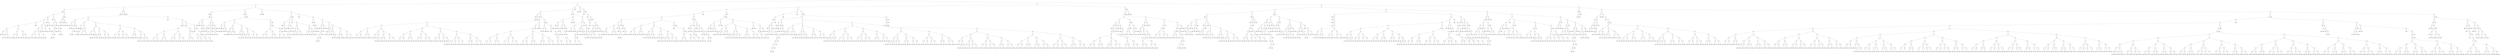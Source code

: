 digraph {
	node [shape=circle]
	0 -> 1 [label=0]
	1 -> 3 [label=0]
	3 -> 7 [label=0]
	7 -> 15 [label=0]
	15 -> 31 [label=0]
	31 [label="0xC882" shape=box]
	15 -> 32 [label=1]
	32 -> 65 [label=0]
	65 -> 131 [label=0]
	131 -> 263 [label=0]
	263 -> 527 [label=0]
	527 -> 1055 [label=0]
	1055 -> 2111 [label=0]
	2111 -> 4223 [label=0]
	4223 -> 8447 [label=0]
	8447 [label="0xE296" shape=box]
	4223 -> 8448 [label=1]
	8448 [label="0x5E97" shape=box]
	2111 -> 4224 [label=1]
	4224 -> 8449 [label=0]
	8449 -> 16899 [label=0]
	16899 [label="0x0152" shape=box]
	8449 -> 16900 [label=1]
	16900 [label="0x4181" shape=box]
	4224 -> 8450 [label=1]
	8450 -> 16901 [label=0]
	16901 [label="0x7B81" shape=box]
	8450 -> 16902 [label=1]
	16902 [label="0x6182" shape=box]
	1055 -> 2112 [label=1]
	2112 -> 4225 [label=0]
	4225 -> 8451 [label=0]
	8451 -> 16903 [label=0]
	16903 [label="0xF588" shape=box]
	8451 -> 16904 [label=1]
	16904 [label="0xF389" shape=box]
	4225 -> 8452 [label=1]
	8452 -> 16905 [label=0]
	16905 [label="0x748A" shape=box]
	8452 -> 16906 [label=1]
	16906 [label="0x868D" shape=box]
	2112 -> 4226 [label=1]
	4226 -> 8453 [label=0]
	8453 -> 16907 [label=0]
	16907 [label="0xA28D" shape=box]
	8453 -> 16908 [label=1]
	16908 [label="0xC98D" shape=box]
	4226 -> 8454 [label=1]
	8454 -> 16909 [label=0]
	16909 [label="0x5D93" shape=box]
	8454 -> 16910 [label=1]
	16910 [label="0xEC93" shape=box]
	527 -> 1056 [label=1]
	1056 [label="0xBA95" shape=box]
	263 -> 528 [label=1]
	528 -> 1057 [label=0]
	1057 -> 2115 [label=0]
	2115 -> 4231 [label=0]
	4231 -> 8463 [label=0]
	8463 -> 16927 [label=0]
	16927 [label="0x6A94" shape=box]
	8463 -> 16928 [label=1]
	16928 [label="0x7794" shape=box]
	4231 -> 8464 [label=1]
	8464 -> 16929 [label=0]
	16929 [label="0xA094" shape=box]
	8464 -> 16930 [label=1]
	16930 [label="0xBC94" shape=box]
	2115 -> 4232 [label=1]
	4232 -> 8465 [label=0]
	8465 -> 16931 [label=0]
	16931 [label="0xD395" shape=box]
	8465 -> 16932 [label=1]
	16932 [label="0xB196" shape=box]
	4232 -> 8466 [label=1]
	8466 -> 16933 [label=0]
	16933 [label="0xF396" shape=box]
	8466 -> 16934 [label=1]
	16934 [label="0xA697" shape=box]
	1057 -> 2116 [label=1]
	2116 -> 4233 [label=0]
	4233 [label="0xC48C" shape=box]
	2116 -> 4234 [label=1]
	4234 [label="0xF28C" shape=box]
	528 -> 1058 [label=1]
	1058 -> 2117 [label=0]
	2117 -> 4235 [label=0]
	4235 [label="0xB990" shape=box]
	2117 -> 4236 [label=1]
	4236 [label="0x9791" shape=box]
	1058 -> 2118 [label=1]
	2118 -> 4237 [label=0]
	4237 [label="0xBD91" shape=box]
	2118 -> 4238 [label=1]
	4238 [label="0xC395" shape=box]
	131 -> 264 [label=1]
	264 -> 529 [label=0]
	529 [label="0xBE8C" shape=box]
	264 -> 530 [label=1]
	530 -> 1061 [label=0]
	1061 [label="0x5F90" shape=box]
	530 -> 1062 [label=1]
	1062 [label="0x718E" shape=box]
	65 -> 132 [label=1]
	132 -> 265 [label=0]
	265 [label="0xEB82" shape=box]
	132 -> 266 [label=1]
	266 -> 533 [label=0]
	533 -> 1067 [label=0]
	1067 [label="0x6F8F" shape=box]
	533 -> 1068 [label=1]
	1068 -> 2137 [label=0]
	2137 -> 4275 [label=0]
	4275 -> 8551 [label=0]
	8551 -> 17103 [label=0]
	17103 [label="0x4898" shape=box]
	8551 -> 17104 [label=1]
	17104 [label="0x6698" shape=box]
	4275 -> 8552 [label=1]
	8552 [label="0x5983" shape=box]
	2137 -> 4276 [label=1]
	4276 [label="0xB388" shape=box]
	1068 -> 2138 [label=1]
	2138 [label="0x9F82" shape=box]
	266 -> 534 [label=1]
	534 -> 1069 [label=0]
	1069 [label="0x6F83" shape=box]
	534 -> 1070 [label=1]
	1070 -> 2141 [label=0]
	2141 -> 4283 [label=0]
	4283 [label="0x918F" shape=box]
	2141 -> 4284 [label=1]
	4284 -> 8569 [label=0]
	8569 [label="0xA488" shape=box]
	4284 -> 8570 [label=1]
	8570 [label="0x658A" shape=box]
	1070 -> 2142 [label=1]
	2142 [label="0x638E" shape=box]
	32 -> 66 [label=1]
	66 -> 133 [label=0]
	133 -> 267 [label=0]
	267 -> 535 [label=0]
	535 [label="0x0014" shape=box]
	267 -> 536 [label=1]
	536 -> 1073 [label=0]
	1073 [label="0x0008" shape=box]
	536 -> 1074 [label=1]
	1074 [label="0xCA82" shape=box]
	133 -> 268 [label=1]
	268 -> 537 [label=0]
	537 [label="0xEA88" shape=box]
	268 -> 538 [label=1]
	538 -> 1077 [label=0]
	1077 [label="0xD28E" shape=box]
	538 -> 1078 [label=1]
	1078 [label="0xBC82" shape=box]
	66 -> 134 [label=1]
	134 [label="0x0010" shape=box]
	7 -> 16 [label=1]
	16 -> 33 [label=0]
	33 -> 67 [label=0]
	67 [label="0xBE82" shape=box]
	33 -> 68 [label=1]
	68 -> 137 [label=0]
	137 -> 275 [label=0]
	275 -> 551 [label=0]
	551 -> 1103 [label=0]
	1103 [label="0x6D92" shape=box]
	551 -> 1104 [label=1]
	1104 -> 2209 [label=0]
	2209 [label="0xA290" shape=box]
	1104 -> 2210 [label=1]
	2210 [label="0xEF89" shape=box]
	275 -> 552 [label=1]
	552 -> 1105 [label=0]
	1105 [label="0x7D83" shape=box]
	552 -> 1106 [label=1]
	1106 -> 2213 [label=0]
	2213 -> 4427 [label=0]
	4427 -> 8855 [label=0]
	8855 [label="0x778A" shape=box]
	4427 -> 8856 [label=1]
	8856 [label="0xBB8D" shape=box]
	2213 -> 4428 [label=1]
	4428 [label="0x418B" shape=box]
	1106 -> 2214 [label=1]
	2214 [label="0x4F83" shape=box]
	137 -> 276 [label=1]
	276 -> 553 [label=0]
	553 -> 1107 [label=0]
	1107 -> 2215 [label=0]
	2215 [label="0xC58D" shape=box]
	1107 -> 2216 [label=1]
	2216 [label="0xAE93" shape=box]
	553 -> 1108 [label=1]
	1108 -> 2217 [label=0]
	2217 -> 4435 [label=0]
	4435 [label="0xA297" shape=box]
	2217 -> 4436 [label=1]
	4436 -> 8873 [label=0]
	8873 [label="0x0126" shape=box]
	4436 -> 8874 [label=1]
	8874 [label="0xBB8B" shape=box]
	1108 -> 2218 [label=1]
	2218 -> 4437 [label=0]
	4437 -> 8875 [label=0]
	8875 [label="0xEC8C" shape=box]
	4437 -> 8876 [label=1]
	8876 [label="0xC08D" shape=box]
	2218 -> 4438 [label=1]
	4438 -> 8877 [label=0]
	8877 [label="0xE68F" shape=box]
	4438 -> 8878 [label=1]
	8878 [label="0x4491" shape=box]
	276 -> 554 [label=1]
	554 -> 1109 [label=0]
	1109 -> 2219 [label=0]
	2219 -> 4439 [label=0]
	4439 -> 8879 [label=0]
	8879 [label="0xA991" shape=box]
	4439 -> 8880 [label=1]
	8880 [label="0xBE96" shape=box]
	2219 -> 4440 [label=1]
	4440 -> 8881 [label=0]
	8881 [label="0xC096" shape=box]
	4440 -> 8882 [label=1]
	8882 -> 17765 [label=0]
	17765 [label="0x0116" shape=box]
	8882 -> 17766 [label=1]
	17766 [label="0x011D" shape=box]
	1109 -> 2220 [label=1]
	2220 -> 4441 [label=0]
	4441 -> 8883 [label=0]
	8883 -> 17767 [label=0]
	17767 [label="0x7089" shape=box]
	8883 -> 17768 [label=1]
	17768 [label="0xCE89" shape=box]
	4441 -> 8884 [label=1]
	8884 -> 17769 [label=0]
	17769 [label="0x448A" shape=box]
	8884 -> 17770 [label=1]
	17770 [label="0x7B8B" shape=box]
	2220 -> 4442 [label=1]
	4442 -> 8885 [label=0]
	8885 -> 17771 [label=0]
	17771 [label="0x6E8C" shape=box]
	8885 -> 17772 [label=1]
	17772 [label="0xD98C" shape=box]
	4442 -> 8886 [label=1]
	8886 -> 17773 [label=0]
	17773 [label="0xE58C" shape=box]
	8886 -> 17774 [label=1]
	17774 [label="0xAA8D" shape=box]
	554 -> 1110 [label=1]
	1110 -> 2221 [label=0]
	2221 -> 4443 [label=0]
	4443 -> 8887 [label=0]
	8887 -> 17775 [label=0]
	17775 [label="0x758E" shape=box]
	8887 -> 17776 [label=1]
	17776 [label="0xAE8E" shape=box]
	4443 -> 8888 [label=1]
	8888 -> 17777 [label=0]
	17777 [label="0xBE90" shape=box]
	8888 -> 17778 [label=1]
	17778 [label="0xD490" shape=box]
	2221 -> 4444 [label=1]
	4444 -> 8889 [label=0]
	8889 -> 17779 [label=0]
	17779 [label="0x9691" shape=box]
	8889 -> 17780 [label=1]
	17780 [label="0xDD91" shape=box]
	4444 -> 8890 [label=1]
	8890 -> 17781 [label=0]
	17781 [label="0x4592" shape=box]
	8890 -> 17782 [label=1]
	17782 [label="0xC992" shape=box]
	1110 -> 2222 [label=1]
	2222 -> 4445 [label=0]
	4445 -> 8891 [label=0]
	8891 -> 17783 [label=0]
	17783 [label="0x9E96" shape=box]
	8891 -> 17784 [label=1]
	17784 [label="0x5997" shape=box]
	4445 -> 8892 [label=1]
	8892 -> 17785 [label=0]
	17785 [label="0xBC97" shape=box]
	8892 -> 17786 [label=1]
	17786 [label="0xD797" shape=box]
	2222 -> 4446 [label=1]
	4446 -> 8893 [label=0]
	8893 -> 17787 [label=0]
	17787 [label="0x5498" shape=box]
	8893 -> 17788 [label=1]
	17788 -> 35577 [label=0]
	35577 [label="0x0140" shape=box]
	17788 -> 35578 [label=1]
	35578 [label="0x0147" shape=box]
	4446 -> 8894 [label=1]
	8894 -> 17789 [label=0]
	17789 -> 35579 [label=0]
	35579 [label="0x014B" shape=box]
	17789 -> 35580 [label=1]
	35580 [label="0x0151" shape=box]
	8894 -> 17790 [label=1]
	17790 -> 35581 [label=0]
	35581 [label="0x8782" shape=box]
	17790 -> 35582 [label=1]
	35582 [label="0xDB82" shape=box]
	68 -> 138 [label=1]
	138 -> 277 [label=0]
	277 [label="0xB982" shape=box]
	138 -> 278 [label=1]
	278 -> 557 [label=0]
	557 -> 1115 [label=0]
	1115 [label="0xD48A" shape=box]
	557 -> 1116 [label=1]
	1116 -> 2233 [label=0]
	2233 -> 4467 [label=0]
	4467 -> 8935 [label=0]
	8935 -> 17871 [label=0]
	17871 -> 35743 [label=0]
	35743 [label="0x8A89" shape=box]
	17871 -> 35744 [label=1]
	35744 [label="0xD489" shape=box]
	8935 -> 17872 [label=1]
	17872 -> 35745 [label=0]
	35745 [label="0xC88A" shape=box]
	17872 -> 35746 [label=1]
	35746 [label="0xEF8A" shape=box]
	4467 -> 8936 [label=1]
	8936 -> 17873 [label=0]
	17873 -> 35747 [label=0]
	35747 [label="0x868B" shape=box]
	17873 -> 35748 [label=1]
	35748 [label="0xB68B" shape=box]
	8936 -> 17874 [label=1]
	17874 -> 35749 [label=0]
	35749 [label="0xEF8B" shape=box]
	17874 -> 35750 [label=1]
	35750 [label="0xA88C" shape=box]
	2233 -> 4468 [label=1]
	4468 -> 8937 [label=0]
	8937 -> 17875 [label=0]
	17875 -> 35751 [label=0]
	35751 [label="0xAB8C" shape=box]
	17875 -> 35752 [label=1]
	35752 [label="0x958D" shape=box]
	8937 -> 17876 [label=1]
	17876 -> 35753 [label=0]
	35753 [label="0x918E" shape=box]
	17876 -> 35754 [label=1]
	35754 [label="0xED8E" shape=box]
	4468 -> 8938 [label=1]
	8938 -> 17877 [label=0]
	17877 -> 35755 [label=0]
	35755 [label="0x7390" shape=box]
	17877 -> 35756 [label=1]
	35756 [label="0x8590" shape=box]
	8938 -> 17878 [label=1]
	17878 -> 35757 [label=0]
	35757 [label="0xDF90" shape=box]
	17878 -> 35758 [label=1]
	35758 [label="0xB891" shape=box]
	1116 -> 2234 [label=1]
	2234 -> 4469 [label=0]
	4469 -> 8939 [label=0]
	8939 -> 17879 [label=0]
	17879 -> 35759 [label=0]
	35759 [label="0xE691" shape=box]
	17879 -> 35760 [label=1]
	35760 [label="0x5092" shape=box]
	8939 -> 17880 [label=1]
	17880 -> 35761 [label=0]
	35761 [label="0x7092" shape=box]
	17880 -> 35762 [label=1]
	35762 [label="0x7D93" shape=box]
	4469 -> 8940 [label=1]
	8940 -> 17881 [label=0]
	17881 -> 35763 [label=0]
	35763 [label="0xE493" shape=box]
	17881 -> 35764 [label=1]
	35764 [label="0x5D95" shape=box]
	8940 -> 17882 [label=1]
	17882 -> 35765 [label=0]
	35765 [label="0x7895" shape=box]
	17882 -> 35766 [label=1]
	35766 [label="0xA095" shape=box]
	2234 -> 4470 [label=1]
	4470 [label="0x5C94" shape=box]
	278 -> 558 [label=1]
	558 -> 1117 [label=0]
	1117 [label="0x6298" shape=box]
	558 -> 1118 [label=1]
	1118 -> 2237 [label=0]
	2237 -> 4475 [label=0]
	4475 [label="0xBA96" shape=box]
	2237 -> 4476 [label=1]
	4476 -> 8953 [label=0]
	8953 -> 17907 [label=0]
	17907 -> 35815 [label=0]
	35815 [label="0xD995" shape=box]
	17907 -> 35816 [label=1]
	35816 [label="0xF695" shape=box]
	8953 -> 17908 [label=1]
	17908 -> 35817 [label=0]
	35817 [label="0xCA97" shape=box]
	17908 -> 35818 [label=1]
	35818 [label="0x5398" shape=box]
	4476 -> 8954 [label=1]
	8954 [label="0x6F82" shape=box]
	1118 -> 2238 [label=1]
	2238 [label="0x5F83" shape=box]
	16 -> 34 [label=1]
	34 -> 69 [label=0]
	69 [label="0xDC82" shape=box]
	34 -> 70 [label=1]
	70 [label="0xEA82" shape=box]
	3 -> 8 [label=1]
	8 -> 17 [label=0]
	17 -> 35 [label=0]
	35 -> 71 [label=0]
	71 [label="0xAA82" shape=box]
	35 -> 72 [label=1]
	72 -> 145 [label=0]
	145 [label="0xB382" shape=box]
	72 -> 146 [label=1]
	146 -> 293 [label=0]
	293 -> 587 [label=0]
	587 -> 1175 [label=0]
	1175 [label="0x6583" shape=box]
	587 -> 1176 [label=1]
	1176 [label="0xBA89" shape=box]
	293 -> 588 [label=1]
	588 -> 1177 [label=0]
	1177 [label="0xB082" shape=box]
	588 -> 1178 [label=1]
	1178 -> 2357 [label=0]
	2357 [label="0x8A91" shape=box]
	1178 -> 2358 [label=1]
	2358 -> 4717 [label=0]
	4717 [label="0xF089" shape=box]
	2358 -> 4718 [label=1]
	4718 [label="0x778E" shape=box]
	146 -> 294 [label=1]
	294 -> 589 [label=0]
	589 -> 1179 [label=0]
	1179 -> 2359 [label=0]
	2359 -> 4719 [label=0]
	4719 [label="0xAF96" shape=box]
	2359 -> 4720 [label=1]
	4720 -> 9441 [label=0]
	9441 [label="0xE38E" shape=box]
	4720 -> 9442 [label=1]
	9442 [label="0x578F" shape=box]
	1179 -> 2360 [label=1]
	2360 [label="0xBF96" shape=box]
	589 -> 1180 [label=1]
	1180 -> 2361 [label=0]
	2361 -> 4723 [label=0]
	4723 -> 9447 [label=0]
	9447 [label="0x6692" shape=box]
	4723 -> 9448 [label=1]
	9448 [label="0x8095" shape=box]
	2361 -> 4724 [label=1]
	4724 [label="0x0154" shape=box]
	1180 -> 2362 [label=1]
	2362 [label="0x6F8E" shape=box]
	294 -> 590 [label=1]
	590 -> 1181 [label=0]
	1181 [label="0x6683" shape=box]
	590 -> 1182 [label=1]
	1182 -> 2365 [label=0]
	2365 -> 4731 [label=0]
	4731 -> 9463 [label=0]
	9463 [label="0xFB97" shape=box]
	4731 -> 9464 [label=1]
	9464 [label="0x6981" shape=box]
	2365 -> 4732 [label=1]
	4732 [label="0xE188" shape=box]
	1182 -> 2366 [label=1]
	2366 [label="0xB482" shape=box]
	17 -> 36 [label=1]
	36 -> 73 [label=0]
	73 [label="0xE982" shape=box]
	36 -> 74 [label=1]
	74 -> 149 [label=0]
	149 -> 299 [label=0]
	299 -> 599 [label=0]
	599 -> 1199 [label=0]
	1199 -> 2399 [label=0]
	2399 [label="0xBA91" shape=box]
	1199 -> 2400 [label=1]
	2400 [label="0x9D97" shape=box]
	599 -> 1200 [label=1]
	1200 -> 2401 [label=0]
	2401 -> 4803 [label=0]
	4803 [label="0xE08B" shape=box]
	2401 -> 4804 [label=1]
	4804 [label="0x8B8C" shape=box]
	1200 -> 2402 [label=1]
	2402 -> 4805 [label=0]
	4805 [label="0x8A8F" shape=box]
	2402 -> 4806 [label=1]
	4806 [label="0xE391" shape=box]
	299 -> 600 [label=1]
	600 -> 1201 [label=0]
	1201 -> 2403 [label=0]
	2403 -> 4807 [label=0]
	4807 [label="0x7697" shape=box]
	2403 -> 4808 [label=1]
	4808 -> 9617 [label=0]
	9617 [label="0x6A81" shape=box]
	4808 -> 9618 [label=1]
	9618 [label="0x968B" shape=box]
	1201 -> 2404 [label=1]
	2404 -> 4809 [label=0]
	4809 -> 9619 [label=0]
	9619 [label="0x8F8F" shape=box]
	4809 -> 9620 [label=1]
	9620 [label="0xD491" shape=box]
	2404 -> 4810 [label=1]
	4810 -> 9621 [label=0]
	9621 [label="0xDE91" shape=box]
	4810 -> 9622 [label=1]
	9622 [label="0xAD93" shape=box]
	600 -> 1202 [label=1]
	1202 -> 2405 [label=0]
	2405 -> 4811 [label=0]
	4811 -> 9623 [label=0]
	9623 [label="0xC193" shape=box]
	4811 -> 9624 [label=1]
	9624 [label="0x9795" shape=box]
	2405 -> 4812 [label=1]
	4812 -> 9625 [label=0]
	9625 [label="0x7497" shape=box]
	4812 -> 9626 [label=1]
	9626 -> 19253 [label=0]
	19253 [label="0x0117" shape=box]
	9626 -> 19254 [label=1]
	19254 [label="0x0133" shape=box]
	1202 -> 2406 [label=1]
	2406 -> 4813 [label=0]
	4813 -> 9627 [label=0]
	9627 -> 19255 [label=0]
	19255 [label="0x0135" shape=box]
	9627 -> 19256 [label=1]
	19256 [label="0x8582" shape=box]
	4813 -> 9628 [label=1]
	9628 -> 19257 [label=0]
	19257 [label="0xCD88" shape=box]
	9628 -> 19258 [label=1]
	19258 [label="0xE288" shape=box]
	2406 -> 4814 [label=1]
	4814 -> 9629 [label=0]
	9629 -> 19259 [label=0]
	19259 [label="0xB989" shape=box]
	9629 -> 19260 [label=1]
	19260 [label="0x4C8B" shape=box]
	4814 -> 9630 [label=1]
	9630 -> 19261 [label=0]
	19261 [label="0x8E8B" shape=box]
	9630 -> 19262 [label=1]
	19262 [label="0xF38B" shape=box]
	149 -> 300 [label=1]
	300 -> 601 [label=0]
	601 -> 1203 [label=0]
	1203 -> 2407 [label=0]
	2407 -> 4815 [label=0]
	4815 -> 9631 [label=0]
	9631 -> 19263 [label=0]
	19263 [label="0x608C" shape=box]
	9631 -> 19264 [label=1]
	19264 [label="0x7D8C" shape=box]
	4815 -> 9632 [label=1]
	9632 -> 19265 [label=0]
	19265 [label="0x998C" shape=box]
	9632 -> 19266 [label=1]
	19266 [label="0xF08C" shape=box]
	2407 -> 4816 [label=1]
	4816 -> 9633 [label=0]
	9633 -> 19267 [label=0]
	19267 [label="0xF68C" shape=box]
	9633 -> 19268 [label=1]
	19268 [label="0xB88F" shape=box]
	4816 -> 9634 [label=1]
	9634 -> 19269 [label=0]
	19269 [label="0xD390" shape=box]
	9634 -> 19270 [label=1]
	19270 [label="0x6691" shape=box]
	1203 -> 2408 [label=1]
	2408 -> 4817 [label=0]
	4817 -> 9635 [label=0]
	9635 -> 19271 [label=0]
	19271 [label="0x9D91" shape=box]
	9635 -> 19272 [label=1]
	19272 [label="0xE891" shape=box]
	4817 -> 9636 [label=1]
	9636 -> 19273 [label=0]
	19273 [label="0x9A95" shape=box]
	9636 -> 19274 [label=1]
	19274 [label="0x7196" shape=box]
	2408 -> 4818 [label=1]
	4818 [label="0x828D" shape=box]
	601 -> 1204 [label=1]
	1204 [label="0xB690" shape=box]
	300 -> 602 [label=1]
	602 [label="0xFB95" shape=box]
	74 -> 150 [label=1]
	150 [label="0xED82" shape=box]
	8 -> 18 [label=1]
	18 -> 37 [label=0]
	37 -> 75 [label=0]
	75 [label="0xF182" shape=box]
	37 -> 76 [label=1]
	76 [label="0x0009" shape=box]
	18 -> 38 [label=1]
	38 -> 77 [label=0]
	77 -> 155 [label=0]
	155 -> 311 [label=0]
	311 -> 623 [label=0]
	623 -> 1247 [label=0]
	1247 [label="0xBD89" shape=box]
	623 -> 1248 [label=1]
	1248 -> 2497 [label=0]
	2497 [label="0x6C8D" shape=box]
	1248 -> 2498 [label=1]
	2498 -> 4997 [label=0]
	4997 [label="0xF38E" shape=box]
	2498 -> 4998 [label=1]
	4998 [label="0x9093" shape=box]
	311 -> 624 [label=1]
	624 -> 1249 [label=0]
	1249 -> 2499 [label=0]
	2499 [label="0x9483" shape=box]
	1249 -> 2500 [label=1]
	2500 [label="0xB396" shape=box]
	624 -> 1250 [label=1]
	1250 -> 2501 [label=0]
	2501 -> 5003 [label=0]
	5003 -> 10007 [label=0]
	10007 -> 20015 [label=0]
	20015 [label="0xA796" shape=box]
	10007 -> 20016 [label=1]
	20016 [label="0x7298" shape=box]
	5003 -> 10008 [label=1]
	10008 [label="0x0007" shape=box]
	2501 -> 5004 [label=1]
	5004 [label="0xC382" shape=box]
	1250 -> 2502 [label=1]
	2502 [label="0x7097" shape=box]
	155 -> 312 [label=1]
	312 -> 625 [label=0]
	625 [label="0x7483" shape=box]
	312 -> 626 [label=1]
	626 -> 1253 [label=0]
	1253 -> 2507 [label=0]
	2507 -> 5015 [label=0]
	5015 [label="0xBD94" shape=box]
	2507 -> 5016 [label=1]
	5016 -> 10033 [label=0]
	10033 [label="0x000E" shape=box]
	5016 -> 10034 [label=1]
	10034 [label="0x5182" shape=box]
	1253 -> 2508 [label=1]
	2508 -> 5017 [label=0]
	5017 -> 10035 [label=0]
	10035 [label="0x8283" shape=box]
	5017 -> 10036 [label=1]
	10036 [label="0x4289" shape=box]
	2508 -> 5018 [label=1]
	5018 -> 10037 [label=0]
	10037 [label="0xCA8B" shape=box]
	5018 -> 10038 [label=1]
	10038 [label="0x4B8D" shape=box]
	626 -> 1254 [label=1]
	1254 -> 2509 [label=0]
	2509 -> 5019 [label=0]
	5019 -> 10039 [label=0]
	10039 [label="0xD58D" shape=box]
	5019 -> 10040 [label=1]
	10040 [label="0xF38F" shape=box]
	2509 -> 5020 [label=1]
	5020 -> 10041 [label=0]
	10041 [label="0xBA90" shape=box]
	5020 -> 10042 [label=1]
	10042 [label="0x8491" shape=box]
	1254 -> 2510 [label=1]
	2510 -> 5021 [label=0]
	5021 -> 10043 [label=0]
	10043 [label="0x5D96" shape=box]
	5021 -> 10044 [label=1]
	10044 [label="0xA397" shape=box]
	2510 -> 5022 [label=1]
	5022 [label="0xE482" shape=box]
	77 -> 156 [label=1]
	156 [label="0xE882" shape=box]
	38 -> 78 [label=1]
	78 -> 157 [label=0]
	157 [label="0xE682" shape=box]
	78 -> 158 [label=1]
	158 -> 317 [label=0]
	317 -> 635 [label=0]
	635 [label="0xE582" shape=box]
	317 -> 636 [label=1]
	636 -> 1273 [label=0]
	1273 [label="0xDE82" shape=box]
	636 -> 1274 [label=1]
	1274 -> 2549 [label=0]
	2549 -> 5099 [label=0]
	5099 [label="0x6A92" shape=box]
	2549 -> 5100 [label=1]
	5100 [label="0xCA95" shape=box]
	1274 -> 2550 [label=1]
	2550 [label="0xBC90" shape=box]
	158 -> 318 [label=1]
	318 -> 637 [label=0]
	637 -> 1275 [label=0]
	1275 -> 2551 [label=0]
	2551 [label="0x8897" shape=box]
	1275 -> 2552 [label=1]
	2552 -> 5105 [label=0]
	5105 -> 10211 [label=0]
	10211 -> 20423 [label=0]
	20423 -> 40847 [label=0]
	40847 [label="0x5E98" shape=box]
	20423 -> 40848 [label=1]
	40848 [label="0x0144" shape=box]
	10211 -> 20424 [label=1]
	20424 [label="0x000F" shape=box]
	5105 -> 10212 [label=1]
	10212 [label="0x8883" shape=box]
	2552 -> 5106 [label=1]
	5106 [label="0x4F82" shape=box]
	637 -> 1276 [label=1]
	1276 -> 2553 [label=0]
	2553 [label="0x0004" shape=box]
	1276 -> 2554 [label=1]
	2554 [label="0x4B83" shape=box]
	318 -> 638 [label=1]
	638 -> 1277 [label=0]
	1277 -> 2555 [label=0]
	2555 [label="0x5783" shape=box]
	1277 -> 2556 [label=1]
	2556 -> 5113 [label=0]
	5113 [label="0x7083" shape=box]
	2556 -> 5114 [label=1]
	5114 -> 10229 [label=0]
	10229 [label="0x8C8C" shape=box]
	5114 -> 10230 [label=1]
	10230 [label="0xA68E" shape=box]
	638 -> 1278 [label=1]
	1278 -> 2557 [label=0]
	2557 -> 5115 [label=0]
	5115 -> 10231 [label=0]
	10231 [label="0xF18F" shape=box]
	5115 -> 10232 [label=1]
	10232 [label="0x7993" shape=box]
	2557 -> 5116 [label=1]
	5116 -> 10233 [label=0]
	10233 [label="0xE596" shape=box]
	5116 -> 10234 [label=1]
	10234 -> 20469 [label=0]
	20469 [label="0x010B" shape=box]
	10234 -> 20470 [label=1]
	20470 [label="0x011C" shape=box]
	1278 -> 2558 [label=1]
	2558 -> 5117 [label=0]
	5117 -> 10235 [label=0]
	10235 -> 20471 [label=0]
	20471 [label="0xE788" shape=box]
	10235 -> 20472 [label=1]
	20472 [label="0xBF89" shape=box]
	5117 -> 10236 [label=1]
	10236 -> 20473 [label=0]
	20473 [label="0xF18A" shape=box]
	10236 -> 20474 [label=1]
	20474 [label="0x768C" shape=box]
	2558 -> 5118 [label=1]
	5118 -> 10237 [label=0]
	10237 -> 20475 [label=0]
	20475 [label="0xA08D" shape=box]
	10237 -> 20476 [label=1]
	20476 [label="0x868E" shape=box]
	5118 -> 10238 [label=1]
	10238 -> 20477 [label=0]
	20477 [label="0xE890" shape=box]
	10238 -> 20478 [label=1]
	20478 [label="0xC591" shape=box]
	1 -> 4 [label=1]
	4 -> 9 [label=0]
	9 -> 19 [label=0]
	19 -> 39 [label=0]
	39 -> 79 [label=0]
	79 -> 159 [label=0]
	159 [label="0xA682" shape=box]
	79 -> 160 [label=1]
	160 -> 321 [label=0]
	321 [label="0x4383" shape=box]
	160 -> 322 [label=1]
	322 [label="0xE282" shape=box]
	39 -> 80 [label=1]
	80 -> 161 [label=0]
	161 [label="0x4981" shape=box]
	80 -> 162 [label=1]
	162 -> 325 [label=0]
	325 -> 651 [label=0]
	651 -> 1303 [label=0]
	1303 -> 2607 [label=0]
	2607 -> 5215 [label=0]
	5215 -> 10431 [label=0]
	10431 -> 20863 [label=0]
	20863 [label="0x7793" shape=box]
	10431 -> 20864 [label=1]
	20864 [label="0x7E93" shape=box]
	5215 -> 10432 [label=1]
	10432 -> 20865 [label=0]
	20865 [label="0xCD93" shape=box]
	10432 -> 20866 [label=1]
	20866 [label="0x8C94" shape=box]
	2607 -> 5216 [label=1]
	5216 -> 10433 [label=0]
	10433 -> 20867 [label=0]
	20867 [label="0x9294" shape=box]
	10433 -> 20868 [label=1]
	20868 [label="0xD494" shape=box]
	5216 -> 10434 [label=1]
	10434 -> 20869 [label=0]
	20869 [label="0x4C96" shape=box]
	10434 -> 20870 [label=1]
	20870 [label="0x6896" shape=box]
	1303 -> 2608 [label=1]
	2608 -> 5217 [label=0]
	5217 -> 10435 [label=0]
	10435 -> 20871 [label=0]
	20871 [label="0xA296" shape=box]
	10435 -> 20872 [label=1]
	20872 [label="0xE996" shape=box]
	5217 -> 10436 [label=1]
	10436 -> 20873 [label=0]
	20873 [label="0x4697" shape=box]
	10436 -> 20874 [label=1]
	20874 -> 41749 [label=0]
	41749 [label="0x014C" shape=box]
	20874 -> 41750 [label=1]
	41750 [label="0x6882" shape=box]
	2608 -> 5218 [label=1]
	5218 -> 10437 [label=0]
	10437 -> 20875 [label=0]
	20875 -> 41751 [label=0]
	41751 [label="0x5D83" shape=box]
	20875 -> 41752 [label=1]
	41752 [label="0xD988" shape=box]
	10437 -> 20876 [label=1]
	20876 -> 41753 [label=0]
	41753 [label="0xA88B" shape=box]
	20876 -> 41754 [label=1]
	41754 [label="0x708C" shape=box]
	5218 -> 10438 [label=1]
	10438 -> 20877 [label=0]
	20877 -> 41755 [label=0]
	41755 [label="0xB58C" shape=box]
	20877 -> 41756 [label=1]
	41756 [label="0xA58D" shape=box]
	10438 -> 20878 [label=1]
	20878 -> 41757 [label=0]
	41757 [label="0xB78D" shape=box]
	20878 -> 41758 [label=1]
	41758 [label="0xCB8D" shape=box]
	651 -> 1304 [label=1]
	1304 -> 2609 [label=0]
	2609 -> 5219 [label=0]
	5219 -> 10439 [label=0]
	10439 -> 20879 [label=0]
	20879 -> 41759 [label=0]
	41759 [label="0x598E" shape=box]
	20879 -> 41760 [label=1]
	41760 [label="0x618E" shape=box]
	10439 -> 20880 [label=1]
	20880 -> 41761 [label=0]
	41761 [label="0x8A8E" shape=box]
	20880 -> 41762 [label=1]
	41762 [label="0x8E8E" shape=box]
	5219 -> 10440 [label=1]
	10440 -> 20881 [label=0]
	20881 -> 41763 [label=0]
	41763 [label="0xF08E" shape=box]
	20881 -> 41764 [label=1]
	41764 [label="0xF18E" shape=box]
	10440 -> 20882 [label=1]
	20882 -> 41765 [label=0]
	41765 [label="0x4B8F" shape=box]
	20882 -> 41766 [label=1]
	41766 [label="0x988F" shape=box]
	2609 -> 5220 [label=1]
	5220 -> 10441 [label=0]
	10441 -> 20883 [label=0]
	20883 -> 41767 [label=0]
	41767 [label="0xDA8F" shape=box]
	20883 -> 41768 [label=1]
	41768 [label="0x8190" shape=box]
	10441 -> 20884 [label=1]
	20884 -> 41769 [label=0]
	41769 [label="0xC390" shape=box]
	20884 -> 41770 [label=1]
	41770 [label="0xEA90" shape=box]
	5220 -> 10442 [label=1]
	10442 -> 20885 [label=0]
	20885 -> 41771 [label=0]
	41771 [label="0x6791" shape=box]
	20885 -> 41772 [label=1]
	41772 [label="0x7892" shape=box]
	10442 -> 20886 [label=1]
	20886 -> 41773 [label=0]
	41773 [label="0x8192" shape=box]
	20886 -> 41774 [label=1]
	41774 [label="0x9392" shape=box]
	1304 -> 2610 [label=1]
	2610 -> 5221 [label=0]
	5221 -> 10443 [label=0]
	10443 -> 20887 [label=0]
	20887 -> 41775 [label=0]
	41775 [label="0x8193" shape=box]
	20887 -> 41776 [label=1]
	41776 [label="0x5B94" shape=box]
	10443 -> 20888 [label=1]
	20888 -> 41777 [label=0]
	41777 [label="0xD295" shape=box]
	20888 -> 41778 [label=1]
	41778 [label="0xF895" shape=box]
	5221 -> 10444 [label=1]
	10444 -> 20889 [label=0]
	20889 -> 41779 [label=0]
	41779 [label="0x5C96" shape=box]
	20889 -> 41780 [label=1]
	41780 [label="0xD996" shape=box]
	10444 -> 20890 [label=1]
	20890 -> 41781 [label=0]
	41781 [label="0xF496" shape=box]
	20890 -> 41782 [label=1]
	41782 -> 83565 [label=0]
	83565 [label="0x013C" shape=box]
	41782 -> 83566 [label=1]
	83566 [label="0x013E" shape=box]
	2610 -> 5222 [label=1]
	5222 -> 10445 [label=0]
	10445 -> 20891 [label=0]
	20891 -> 41783 [label=0]
	41783 -> 83567 [label=0]
	83567 [label="0x014A" shape=box]
	41783 -> 83568 [label=1]
	83568 [label="0x014E" shape=box]
	20891 -> 41784 [label=1]
	41784 -> 83569 [label=0]
	83569 [label="0x015A" shape=box]
	41784 -> 83570 [label=1]
	83570 [label="0x015D" shape=box]
	10445 -> 20892 [label=1]
	20892 -> 41785 [label=0]
	41785 -> 83571 [label=0]
	83571 [label="0x015F" shape=box]
	41785 -> 83572 [label=1]
	83572 [label="0x0160" shape=box]
	20892 -> 41786 [label=1]
	41786 -> 83573 [label=0]
	83573 [label="0x0164" shape=box]
	41786 -> 83574 [label=1]
	83574 [label="0x01C0" shape=box]
	5222 -> 10446 [label=1]
	10446 -> 20893 [label=0]
	20893 -> 41787 [label=0]
	41787 -> 83575 [label=0]
	83575 [label="0x01CD" shape=box]
	41787 -> 83576 [label=1]
	83576 [label="0x01CE" shape=box]
	20893 -> 41788 [label=1]
	41788 -> 83577 [label=0]
	83577 [label="0x01D4" shape=box]
	41788 -> 83578 [label=1]
	83578 [label="0x6282" shape=box]
	10446 -> 20894 [label=1]
	20894 -> 41789 [label=0]
	41789 -> 83579 [label=0]
	83579 [label="0x6482" shape=box]
	41789 -> 83580 [label=1]
	83580 [label="0x6582" shape=box]
	20894 -> 41790 [label=1]
	41790 -> 83581 [label=0]
	83581 [label="0x8482" shape=box]
	41790 -> 83582 [label=1]
	83582 [label="0x8882" shape=box]
	325 -> 652 [label=1]
	652 -> 1305 [label=0]
	1305 -> 2611 [label=0]
	2611 -> 5223 [label=0]
	5223 -> 10447 [label=0]
	10447 -> 20895 [label=0]
	20895 -> 41791 [label=0]
	41791 -> 83583 [label=0]
	83583 [label="0x9382" shape=box]
	41791 -> 83584 [label=1]
	83584 [label="0x6989" shape=box]
	20895 -> 41792 [label=1]
	41792 -> 83585 [label=0]
	83585 [label="0x8489" shape=box]
	41792 -> 83586 [label=1]
	83586 [label="0xB389" shape=box]
	10447 -> 20896 [label=1]
	20896 -> 41793 [label=0]
	41793 -> 83587 [label=0]
	83587 [label="0xEE89" shape=box]
	41793 -> 83588 [label=1]
	83588 [label="0xFC89" shape=box]
	20896 -> 41794 [label=1]
	41794 -> 83589 [label=0]
	83589 [label="0xB58A" shape=box]
	41794 -> 83590 [label=1]
	83590 [label="0xBD8A" shape=box]
	5223 -> 10448 [label=1]
	10448 -> 20897 [label=0]
	20897 -> 41795 [label=0]
	41795 -> 83591 [label=0]
	83591 [label="0xC78A" shape=box]
	41795 -> 83592 [label=1]
	83592 [label="0xDD8A" shape=box]
	20897 -> 41796 [label=1]
	41796 -> 83593 [label=0]
	83593 [label="0xE68A" shape=box]
	41796 -> 83594 [label=1]
	83594 [label="0xEE8A" shape=box]
	10448 -> 20898 [label=1]
	20898 -> 41797 [label=0]
	41797 -> 83595 [label=0]
	83595 [label="0x8B8B" shape=box]
	41797 -> 83596 [label=1]
	83596 [label="0x8F8B" shape=box]
	20898 -> 41798 [label=1]
	41798 -> 83597 [label=0]
	83597 [label="0xBF8B" shape=box]
	41798 -> 83598 [label=1]
	83598 [label="0x628C" shape=box]
	2611 -> 5224 [label=1]
	5224 -> 10449 [label=0]
	10449 -> 20899 [label=0]
	20899 -> 41799 [label=0]
	41799 -> 83599 [label=0]
	83599 [label="0xC58C" shape=box]
	41799 -> 83600 [label=1]
	83600 [label="0x788D" shape=box]
	20899 -> 41800 [label=1]
	41800 -> 83601 [label=0]
	83601 [label="0x8F8D" shape=box]
	41800 -> 83602 [label=1]
	83602 [label="0xD48D" shape=box]
	10449 -> 20900 [label=1]
	20900 -> 41801 [label=0]
	41801 -> 83603 [label=0]
	83603 [label="0x408E" shape=box]
	41801 -> 83604 [label=1]
	83604 [label="0x5A8E" shape=box]
	20900 -> 41802 [label=1]
	41802 -> 83605 [label=0]
	83605 [label="0x9A8E" shape=box]
	41802 -> 83606 [label=1]
	83606 [label="0xDD8E" shape=box]
	5224 -> 10450 [label=1]
	10450 -> 20901 [label=0]
	20901 -> 41803 [label=0]
	41803 -> 83607 [label=0]
	83607 [label="0xEC8E" shape=box]
	41803 -> 83608 [label=1]
	83608 [label="0x518F" shape=box]
	20901 -> 41804 [label=1]
	41804 -> 83609 [label=0]
	83609 [label="0xFC8F" shape=box]
	41804 -> 83610 [label=1]
	83610 [label="0xE990" shape=box]
	10450 -> 20902 [label=1]
	20902 -> 41805 [label=0]
	41805 -> 83611 [label=0]
	83611 [label="0x6F91" shape=box]
	41805 -> 83612 [label=1]
	83612 [label="0xD191" shape=box]
	20902 -> 41806 [label=1]
	41806 -> 83613 [label=0]
	83613 [label="0xF591" shape=box]
	41806 -> 83614 [label=1]
	83614 [label="0x5A92" shape=box]
	1305 -> 2612 [label=1]
	2612 [label="0x6392" shape=box]
	652 -> 1306 [label=1]
	1306 -> 2613 [label=0]
	2613 [label="0x9D8E" shape=box]
	1306 -> 2614 [label=1]
	2614 [label="0x958F" shape=box]
	162 -> 326 [label=1]
	326 -> 653 [label=0]
	653 -> 1307 [label=0]
	1307 -> 2615 [label=0]
	2615 -> 5231 [label=0]
	5231 [label="0x5383" shape=box]
	2615 -> 5232 [label=1]
	5232 [label="0x448D" shape=box]
	1307 -> 2616 [label=1]
	2616 -> 5233 [label=0]
	5233 [label="0xEE8F" shape=box]
	2616 -> 5234 [label=1]
	5234 [label="0xAB90" shape=box]
	653 -> 1308 [label=1]
	1308 -> 2617 [label=0]
	2617 -> 5235 [label=0]
	5235 [label="0xAC93" shape=box]
	2617 -> 5236 [label=1]
	5236 -> 10473 [label=0]
	10473 -> 20947 [label=0]
	20947 -> 41895 [label=0]
	41895 -> 83791 [label=0]
	83791 [label="0x5B92" shape=box]
	41895 -> 83792 [label=1]
	83792 [label="0x6592" shape=box]
	20947 -> 41896 [label=1]
	41896 -> 83793 [label=0]
	83793 [label="0x8B92" shape=box]
	41896 -> 83794 [label=1]
	83794 [label="0xB892" shape=box]
	10473 -> 20948 [label=1]
	20948 -> 41897 [label=0]
	41897 -> 83795 [label=0]
	83795 [label="0x5294" shape=box]
	41897 -> 83796 [label=1]
	83796 [label="0x6594" shape=box]
	20948 -> 41898 [label=1]
	41898 -> 83797 [label=0]
	83797 [label="0x9794" shape=box]
	41898 -> 83798 [label=1]
	83798 [label="0xC994" shape=box]
	5236 -> 10474 [label=1]
	10474 [label="0x7A83" shape=box]
	1308 -> 2618 [label=1]
	2618 [label="0xE690" shape=box]
	326 -> 654 [label=1]
	654 [label="0x4783" shape=box]
	19 -> 40 [label=1]
	40 -> 81 [label=0]
	81 [label="0x000C" shape=box]
	40 -> 82 [label=1]
	82 -> 165 [label=0]
	165 -> 331 [label=0]
	331 -> 663 [label=0]
	663 -> 1327 [label=0]
	1327 [label="0x528B" shape=box]
	663 -> 1328 [label=1]
	1328 -> 2657 [label=0]
	2657 [label="0x4083" shape=box]
	1328 -> 2658 [label=1]
	2658 [label="0x8793" shape=box]
	331 -> 664 [label=1]
	664 -> 1329 [label=0]
	1329 -> 2659 [label=0]
	2659 -> 5319 [label=0]
	5319 [label="0x648F" shape=box]
	2659 -> 5320 [label=1]
	5320 -> 10641 [label=0]
	10641 [label="0x4E90" shape=box]
	5320 -> 10642 [label=1]
	10642 [label="0x5690" shape=box]
	1329 -> 2660 [label=1]
	2660 [label="0xEA8F" shape=box]
	664 -> 1330 [label=1]
	1330 -> 2661 [label=0]
	2661 [label="0x9495" shape=box]
	1330 -> 2662 [label=1]
	2662 -> 5325 [label=0]
	5325 -> 10651 [label=0]
	10651 [label="0x8792" shape=box]
	5325 -> 10652 [label=1]
	10652 [label="0x5996" shape=box]
	2662 -> 5326 [label=1]
	5326 [label="0x0006" shape=box]
	165 -> 332 [label=1]
	332 -> 665 [label=0]
	665 [label="0xB882" shape=box]
	332 -> 666 [label=1]
	666 [label="0x7883" shape=box]
	82 -> 166 [label=1]
	166 -> 333 [label=0]
	333 -> 667 [label=0]
	667 -> 1335 [label=0]
	1335 -> 2671 [label=0]
	2671 -> 5343 [label=0]
	5343 [label="0xA582" shape=box]
	2671 -> 5344 [label=1]
	5344 [label="0xE489" shape=box]
	1335 -> 2672 [label=1]
	2672 -> 5345 [label=0]
	5345 [label="0x4F8A" shape=box]
	2672 -> 5346 [label=1]
	5346 [label="0x4E92" shape=box]
	667 -> 1336 [label=1]
	1336 -> 2673 [label=0]
	2673 -> 5347 [label=0]
	5347 -> 10695 [label=0]
	10695 -> 21391 [label=0]
	21391 -> 42783 [label=0]
	42783 -> 85567 [label=0]
	85567 [label="0x9F95" shape=box]
	42783 -> 85568 [label=1]
	85568 [label="0xB696" shape=box]
	21391 -> 42784 [label=1]
	42784 -> 85569 [label=0]
	85569 [label="0xE496" shape=box]
	42784 -> 85570 [label=1]
	85570 [label="0x5F98" shape=box]
	10695 -> 21392 [label=1]
	21392 [label="0x011B" shape=box]
	5347 -> 10696 [label=1]
	10696 [label="0xF388" shape=box]
	2673 -> 5348 [label=1]
	5348 [label="0x5C83" shape=box]
	1336 -> 2674 [label=1]
	2674 -> 5349 [label=0]
	5349 [label="0x7C93" shape=box]
	2674 -> 5350 [label=1]
	5350 -> 10701 [label=0]
	10701 [label="0x408B" shape=box]
	5350 -> 10702 [label=1]
	10702 [label="0x5A8B" shape=box]
	333 -> 668 [label=1]
	668 -> 1337 [label=0]
	1337 [label="0x738D" shape=box]
	668 -> 1338 [label=1]
	1338 -> 2677 [label=0]
	2677 -> 5355 [label=0]
	5355 -> 10711 [label=0]
	10711 [label="0x9A8C" shape=box]
	5355 -> 10712 [label=1]
	10712 [label="0x5697" shape=box]
	2677 -> 5356 [label=1]
	5356 -> 10713 [label=0]
	10713 -> 21427 [label=0]
	21427 [label="0x011F" shape=box]
	10713 -> 21428 [label=1]
	21428 [label="0x0131" shape=box]
	5356 -> 10714 [label=1]
	10714 -> 21429 [label=0]
	21429 [label="0x01BD" shape=box]
	10714 -> 21430 [label=1]
	21430 [label="0xA68B" shape=box]
	1338 -> 2678 [label=1]
	2678 [label="0xBD96" shape=box]
	166 -> 334 [label=1]
	334 -> 669 [label=0]
	669 -> 1339 [label=0]
	1339 [label="0x8296" shape=box]
	669 -> 1340 [label=1]
	1340 -> 2681 [label=0]
	2681 -> 5363 [label=0]
	5363 -> 10727 [label=0]
	10727 -> 21455 [label=0]
	21455 [label="0xB08B" shape=box]
	10727 -> 21456 [label=1]
	21456 [label="0xCC8F" shape=box]
	5363 -> 10728 [label=1]
	10728 -> 21457 [label=0]
	21457 [label="0xD590" shape=box]
	10728 -> 21458 [label=1]
	21458 [label="0xDB95" shape=box]
	2681 -> 5364 [label=1]
	5364 [label="0xE48F" shape=box]
	1340 -> 2682 [label=1]
	2682 -> 5365 [label=0]
	5365 [label="0xBC91" shape=box]
	2682 -> 5366 [label=1]
	5366 [label="0xF395" shape=box]
	334 -> 670 [label=1]
	670 -> 1341 [label=0]
	1341 [label="0x4A83" shape=box]
	670 -> 1342 [label=1]
	1342 -> 2685 [label=0]
	2685 [label="0xA797" shape=box]
	1342 -> 2686 [label=1]
	2686 -> 5373 [label=0]
	5373 [label="0x6790" shape=box]
	2686 -> 5374 [label=1]
	5374 [label="0x6990" shape=box]
	9 -> 20 [label=1]
	20 [label="0x4581" shape=box]
	4 -> 10 [label=1]
	10 -> 21 [label=0]
	21 -> 43 [label=0]
	43 [label="0x4081" shape=box]
	21 -> 44 [label=1]
	44 [label="0xCC82" shape=box]
	10 -> 22 [label=1]
	22 -> 45 [label=0]
	45 -> 91 [label=0]
	91 [label="0xC582" shape=box]
	45 -> 92 [label=1]
	92 -> 185 [label=0]
	185 [label="0x4881" shape=box]
	92 -> 186 [label=1]
	186 -> 373 [label=0]
	373 [label="0x8A83" shape=box]
	186 -> 374 [label=1]
	374 [label="0xC282" shape=box]
	22 -> 46 [label=1]
	46 [label="0xA282" shape=box]
	0 -> 2 [label=1]
	2 -> 5 [label=0]
	5 -> 11 [label=0]
	11 -> 23 [label=0]
	23 -> 47 [label=0]
	47 -> 95 [label=0]
	95 -> 191 [label=0]
	191 -> 383 [label=0]
	383 -> 767 [label=0]
	767 -> 1535 [label=0]
	1535 -> 3071 [label=0]
	3071 -> 6143 [label=0]
	6143 -> 12287 [label=0]
	12287 [label="0x458E" shape=box]
	6143 -> 12288 [label=1]
	12288 [label="0x698E" shape=box]
	3071 -> 6144 [label=1]
	6144 -> 12289 [label=0]
	12289 [label="0xC18F" shape=box]
	6144 -> 12290 [label=1]
	12290 [label="0xE090" shape=box]
	1535 -> 3072 [label=1]
	3072 -> 6145 [label=0]
	6145 -> 12291 [label=0]
	12291 [label="0xE290" shape=box]
	6145 -> 12292 [label=1]
	12292 [label="0xC293" shape=box]
	3072 -> 6146 [label=1]
	6146 -> 12293 [label=0]
	12293 [label="0xCB93" shape=box]
	6146 -> 12294 [label=1]
	12294 [label="0x8494" shape=box]
	767 -> 1536 [label=1]
	1536 -> 3073 [label=0]
	3073 [label="0xB792" shape=box]
	1536 -> 3074 [label=1]
	3074 -> 6149 [label=0]
	6149 [label="0xB88E" shape=box]
	3074 -> 6150 [label=1]
	6150 -> 12301 [label=0]
	12301 -> 24603 [label=0]
	24603 [label="0xDE9B" shape=box]
	12301 -> 24604 [label=1]
	24604 [label="0x010C" shape=box]
	6150 -> 12302 [label=1]
	12302 [label="0x5183" shape=box]
	383 -> 768 [label=1]
	768 -> 1537 [label=0]
	1537 [label="0x000B" shape=box]
	768 -> 1538 [label=1]
	1538 -> 3077 [label=0]
	3077 [label="0x8383" shape=box]
	1538 -> 3078 [label=1]
	3078 -> 6157 [label=0]
	6157 [label="0x8F83" shape=box]
	3078 -> 6158 [label=1]
	6158 -> 12317 [label=0]
	12317 [label="0x5E89" shape=box]
	6158 -> 12318 [label=1]
	12318 [label="0x798A" shape=box]
	191 -> 384 [label=1]
	384 -> 769 [label=0]
	769 -> 1539 [label=0]
	1539 -> 3079 [label=0]
	3079 -> 6159 [label=0]
	6159 -> 12319 [label=0]
	12319 [label="0xBD8B" shape=box]
	6159 -> 12320 [label=1]
	12320 [label="0xFB8C" shape=box]
	3079 -> 6160 [label=1]
	6160 -> 12321 [label=0]
	12321 [label="0x9490" shape=box]
	6160 -> 12322 [label=1]
	12322 [label="0x9091" shape=box]
	1539 -> 3080 [label=1]
	3080 -> 6161 [label=0]
	6161 -> 12323 [label=0]
	12323 [label="0x7394" shape=box]
	6161 -> 12324 [label=1]
	12324 [label="0xE095" shape=box]
	3080 -> 6162 [label=1]
	6162 -> 12325 [label=0]
	12325 [label="0xFA95" shape=box]
	6162 -> 12326 [label=1]
	12326 [label="0xCA96" shape=box]
	769 -> 1540 [label=1]
	1540 -> 3081 [label=0]
	3081 -> 6163 [label=0]
	6163 -> 12327 [label=0]
	12327 [label="0xF196" shape=box]
	6163 -> 12328 [label=1]
	12328 -> 24657 [label=0]
	24657 [label="0x0111" shape=box]
	12328 -> 24658 [label=1]
	24658 [label="0x0125" shape=box]
	3081 -> 6164 [label=1]
	6164 -> 12329 [label=0]
	12329 -> 24659 [label=0]
	24659 [label="0x5282" shape=box]
	12329 -> 24660 [label=1]
	24660 [label="0x8E82" shape=box]
	6164 -> 12330 [label=1]
	12330 -> 24661 [label=0]
	24661 [label="0xAE89" shape=box]
	12330 -> 24662 [label=1]
	24662 [label="0xA88E" shape=box]
	1540 -> 3082 [label=1]
	3082 -> 6165 [label=0]
	6165 -> 12331 [label=0]
	12331 -> 24663 [label=0]
	24663 [label="0x7B93" shape=box]
	12331 -> 24664 [label=1]
	24664 [label="0xA595" shape=box]
	6165 -> 12332 [label=1]
	12332 -> 24665 [label=0]
	24665 [label="0x5698" shape=box]
	12332 -> 24666 [label=1]
	24666 -> 49333 [label=0]
	49333 [label="0x0136" shape=box]
	24666 -> 49334 [label=1]
	49334 [label="0x9482" shape=box]
	3082 -> 6166 [label=1]
	6166 -> 12333 [label=0]
	12333 -> 24667 [label=0]
	24667 -> 49335 [label=0]
	49335 [label="0xAA8A" shape=box]
	24667 -> 49336 [label=1]
	49336 [label="0xC18B" shape=box]
	12333 -> 24668 [label=1]
	24668 -> 49337 [label=0]
	49337 [label="0xC98B" shape=box]
	24668 -> 49338 [label=1]
	49338 [label="0xE18B" shape=box]
	6166 -> 12334 [label=1]
	12334 -> 24669 [label=0]
	24669 -> 49339 [label=0]
	49339 [label="0x788C" shape=box]
	24669 -> 49340 [label=1]
	49340 [label="0x8F8C" shape=box]
	12334 -> 24670 [label=1]
	24670 -> 49341 [label=0]
	49341 [label="0xAC8D" shape=box]
	24670 -> 49342 [label=1]
	49342 [label="0xD78E" shape=box]
	384 -> 770 [label=1]
	770 -> 1541 [label=0]
	1541 -> 3083 [label=0]
	3083 [label="0xAD8F" shape=box]
	1541 -> 3084 [label=1]
	3084 -> 6169 [label=0]
	6169 -> 12339 [label=0]
	12339 -> 24679 [label=0]
	24679 -> 49359 [label=0]
	49359 [label="0x888F" shape=box]
	24679 -> 49360 [label=1]
	49360 [label="0xCD8F" shape=box]
	12339 -> 24680 [label=1]
	24680 -> 49361 [label=0]
	49361 [label="0xFC90" shape=box]
	24680 -> 49362 [label=1]
	49362 [label="0x9C91" shape=box]
	6169 -> 12340 [label=1]
	12340 -> 24681 [label=0]
	24681 -> 49363 [label=0]
	49363 [label="0xA691" shape=box]
	24681 -> 49364 [label=1]
	49364 [label="0xE491" shape=box]
	12340 -> 24682 [label=1]
	24682 -> 49365 [label=0]
	49365 [label="0x6C92" shape=box]
	24682 -> 49366 [label=1]
	49366 [label="0xF692" shape=box]
	3084 -> 6170 [label=1]
	6170 [label="0x6E83" shape=box]
	770 -> 1542 [label=1]
	1542 [label="0x6983" shape=box]
	95 -> 192 [label=1]
	192 -> 385 [label=0]
	385 [label="0xCB82" shape=box]
	192 -> 386 [label=1]
	386 -> 773 [label=0]
	773 -> 1547 [label=0]
	1547 -> 3095 [label=0]
	3095 [label="0x4683" shape=box]
	1547 -> 3096 [label=1]
	3096 -> 6193 [label=0]
	6193 [label="0x7683" shape=box]
	3096 -> 6194 [label=1]
	6194 [label="0xF189" shape=box]
	773 -> 1548 [label=1]
	1548 [label="0x4C83" shape=box]
	386 -> 774 [label=1]
	774 -> 1549 [label=0]
	1549 -> 3099 [label=0]
	3099 -> 6199 [label=0]
	6199 -> 12399 [label=0]
	12399 -> 24799 [label=0]
	24799 -> 49599 [label=0]
	49599 [label="0x5893" shape=box]
	24799 -> 49600 [label=1]
	49600 [label="0x7C95" shape=box]
	12399 -> 24800 [label=1]
	24800 -> 49601 [label=0]
	49601 [label="0x9C96" shape=box]
	24800 -> 49602 [label=1]
	49602 [label="0xD896" shape=box]
	6199 -> 12400 [label=1]
	12400 [label="0x698A" shape=box]
	3099 -> 6200 [label=1]
	6200 [label="0x458A" shape=box]
	1549 -> 3100 [label=1]
	3100 [label="0xB38B" shape=box]
	774 -> 1550 [label=1]
	1550 -> 3101 [label=0]
	3101 -> 6203 [label=0]
	6203 [label="0xE78A" shape=box]
	3101 -> 6204 [label=1]
	6204 [label="0x708E" shape=box]
	1550 -> 3102 [label=1]
	3102 -> 6205 [label=0]
	6205 [label="0x8191" shape=box]
	3102 -> 6206 [label=1]
	6206 -> 12413 [label=0]
	12413 [label="0xCE8F" shape=box]
	6206 -> 12414 [label=1]
	12414 [label="0x4890" shape=box]
	47 -> 96 [label=1]
	96 [label="0xA482" shape=box]
	23 -> 48 [label=1]
	48 -> 97 [label=0]
	97 -> 195 [label=0]
	195 -> 391 [label=0]
	391 -> 783 [label=0]
	783 -> 1567 [label=0]
	1567 -> 3135 [label=0]
	3135 -> 6271 [label=0]
	6271 -> 12543 [label=0]
	12543 [label="0x8592" shape=box]
	6271 -> 12544 [label=1]
	12544 -> 25089 [label=0]
	25089 -> 50179 [label=0]
	50179 [label="0xE197" shape=box]
	25089 -> 50180 [label=1]
	50180 [label="0xE297" shape=box]
	12544 -> 25090 [label=1]
	25090 [label="0x0108" shape=box]
	3135 -> 6272 [label=1]
	6272 [label="0x5A83" shape=box]
	1567 -> 3136 [label=1]
	3136 [label="0xE78E" shape=box]
	783 -> 1568 [label=1]
	1568 -> 3137 [label=0]
	3137 -> 6275 [label=0]
	6275 [label="0x7B83" shape=box]
	3137 -> 6276 [label=1]
	6276 [label="0x8483" shape=box]
	1568 -> 3138 [label=1]
	3138 -> 6277 [label=0]
	6277 [label="0x438A" shape=box]
	3138 -> 6278 [label=1]
	6278 [label="0x6297" shape=box]
	391 -> 784 [label=1]
	784 -> 1569 [label=0]
	1569 [label="0x4983" shape=box]
	784 -> 1570 [label=1]
	1570 [label="0x6883" shape=box]
	195 -> 392 [label=1]
	392 -> 785 [label=0]
	785 -> 1571 [label=0]
	1571 -> 3143 [label=0]
	3143 -> 6287 [label=0]
	6287 -> 12575 [label=0]
	12575 [label="0xE88A" shape=box]
	6287 -> 12576 [label=1]
	12576 [label="0xEB8A" shape=box]
	3143 -> 6288 [label=1]
	6288 -> 12577 [label=0]
	12577 [label="0x9F8B" shape=box]
	6288 -> 12578 [label=1]
	12578 [label="0xCC8C" shape=box]
	1571 -> 3144 [label=1]
	3144 -> 6289 [label=0]
	6289 -> 12579 [label=0]
	12579 [label="0x788E" shape=box]
	6289 -> 12580 [label=1]
	12580 [label="0x898F" shape=box]
	3144 -> 6290 [label=1]
	6290 -> 12581 [label=0]
	12581 [label="0x8D91" shape=box]
	6290 -> 12582 [label=1]
	12582 [label="0xBE93" shape=box]
	785 -> 1572 [label=1]
	1572 -> 3145 [label=0]
	3145 -> 6291 [label=0]
	6291 -> 12583 [label=0]
	12583 -> 25167 [label=0]
	25167 [label="0x0114" shape=box]
	12583 -> 25168 [label=1]
	25168 [label="0x0119" shape=box]
	6291 -> 12584 [label=1]
	12584 -> 25169 [label=0]
	25169 [label="0x011E" shape=box]
	12584 -> 25170 [label=1]
	25170 [label="0x0120" shape=box]
	3145 -> 6292 [label=1]
	6292 -> 12585 [label=0]
	12585 -> 25171 [label=0]
	25171 [label="0x9E89" shape=box]
	12585 -> 25172 [label=1]
	25172 [label="0xEC8A" shape=box]
	6292 -> 12586 [label=1]
	12586 -> 25173 [label=0]
	25173 [label="0xF68A" shape=box]
	12586 -> 25174 [label=1]
	25174 [label="0x728D" shape=box]
	1572 -> 3146 [label=1]
	3146 -> 6293 [label=0]
	6293 -> 12587 [label=0]
	12587 -> 25175 [label=0]
	25175 [label="0x978E" shape=box]
	12587 -> 25176 [label=1]
	25176 [label="0xB38F" shape=box]
	6293 -> 12588 [label=1]
	12588 -> 25177 [label=0]
	25177 [label="0x5492" shape=box]
	12588 -> 25178 [label=1]
	25178 [label="0x8992" shape=box]
	3146 -> 6294 [label=1]
	6294 -> 12589 [label=0]
	12589 -> 25179 [label=0]
	25179 [label="0x5F93" shape=box]
	12589 -> 25180 [label=1]
	25180 [label="0x9A93" shape=box]
	6294 -> 12590 [label=1]
	12590 -> 25181 [label=0]
	25181 [label="0xEF93" shape=box]
	12590 -> 25182 [label=1]
	25182 [label="0x6195" shape=box]
	392 -> 786 [label=1]
	786 -> 1573 [label=0]
	1573 -> 3147 [label=0]
	3147 [label="0xED8A" shape=box]
	1573 -> 3148 [label=1]
	3148 [label="0xAD8B" shape=box]
	786 -> 1574 [label=1]
	1574 -> 3149 [label=0]
	3149 -> 6299 [label=0]
	6299 -> 12599 [label=0]
	12599 -> 25199 [label=0]
	25199 [label="0x7495" shape=box]
	12599 -> 25200 [label=1]
	25200 [label="0xAA97" shape=box]
	6299 -> 12600 [label=1]
	12600 -> 25201 [label=0]
	25201 [label="0xAF97" shape=box]
	12600 -> 25202 [label=1]
	25202 [label="0x4A98" shape=box]
	3149 -> 6300 [label=1]
	6300 [label="0xC888" shape=box]
	1574 -> 3150 [label=1]
	3150 -> 6301 [label=0]
	6301 [label="0xA693" shape=box]
	3150 -> 6302 [label=1]
	6302 [label="0xCF82" shape=box]
	97 -> 196 [label=1]
	196 [label="0xAD82" shape=box]
	48 -> 98 [label=1]
	98 [label="0xC182" shape=box]
	11 -> 24 [label=1]
	24 -> 49 [label=0]
	49 -> 99 [label=0]
	99 -> 199 [label=0]
	199 -> 399 [label=0]
	399 [label="0x9383" shape=box]
	199 -> 400 [label=1]
	400 -> 801 [label=0]
	801 -> 1603 [label=0]
	1603 -> 3207 [label=0]
	3207 [label="0xD482" shape=box]
	1603 -> 3208 [label=1]
	3208 -> 6417 [label=0]
	6417 [label="0x4198" shape=box]
	3208 -> 6418 [label=1]
	6418 -> 12837 [label=0]
	12837 [label="0x012B" shape=box]
	6418 -> 12838 [label=1]
	12838 [label="0xC388" shape=box]
	801 -> 1604 [label=1]
	1604 -> 3209 [label=0]
	3209 -> 6419 [label=0]
	6419 -> 12839 [label=0]
	12839 [label="0x608B" shape=box]
	6419 -> 12840 [label=1]
	12840 [label="0x438F" shape=box]
	3209 -> 6420 [label=1]
	6420 -> 12841 [label=0]
	12841 [label="0xDA90" shape=box]
	6420 -> 12842 [label=1]
	12842 -> 25685 [label=0]
	25685 -> 51371 [label=0]
	51371 -> 102743 [label=0]
	102743 -> 205487 [label=0]
	205487 -> 410975 [label=0]
	410975 [label="0x6798" shape=box]
	205487 -> 410976 [label=1]
	410976 [label="0x7098" shape=box]
	102743 -> 205488 [label=1]
	205488 [label="0x0139" shape=box]
	51371 -> 102744 [label=1]
	102744 [label="0x014D" shape=box]
	25685 -> 51372 [label=1]
	51372 [label="0x0148" shape=box]
	12842 -> 25686 [label=1]
	25686 [label="0x0105" shape=box]
	1604 -> 3210 [label=1]
	3210 [label="0x001C" shape=box]
	400 -> 802 [label=1]
	802 [label="0x4283" shape=box]
	99 -> 200 [label=1]
	200 [label="0xA882" shape=box]
	49 -> 100 [label=1]
	100 [label="0xC682" shape=box]
	24 -> 50 [label=1]
	50 -> 101 [label=0]
	101 -> 203 [label=0]
	203 -> 407 [label=0]
	407 -> 815 [label=0]
	815 -> 1631 [label=0]
	1631 [label="0x5683" shape=box]
	815 -> 1632 [label=1]
	1632 -> 3265 [label=0]
	3265 [label="0xD782" shape=box]
	1632 -> 3266 [label=1]
	3266 [label="0xE98F" shape=box]
	407 -> 816 [label=1]
	816 -> 1633 [label=0]
	1633 [label="0xDA82" shape=box]
	816 -> 1634 [label=1]
	1634 -> 3269 [label=0]
	3269 -> 6539 [label=0]
	6539 [label="0xCE91" shape=box]
	3269 -> 6540 [label=1]
	6540 [label="0x6383" shape=box]
	1634 -> 3270 [label=1]
	3270 -> 6541 [label=0]
	6541 [label="0x888C" shape=box]
	3270 -> 6542 [label=1]
	6542 [label="0xCA92" shape=box]
	203 -> 408 [label=1]
	408 -> 817 [label=0]
	817 -> 1635 [label=0]
	1635 -> 3271 [label=0]
	3271 -> 6543 [label=0]
	6543 -> 13087 [label=0]
	13087 [label="0xCA88" shape=box]
	6543 -> 13088 [label=1]
	13088 [label="0xCA89" shape=box]
	3271 -> 6544 [label=1]
	6544 -> 13089 [label=0]
	13089 [label="0xB292" shape=box]
	6544 -> 13090 [label=1]
	13090 [label="0x7A93" shape=box]
	1635 -> 3272 [label=1]
	3272 -> 6545 [label=0]
	6545 -> 13091 [label=0]
	13091 [label="0x4394" shape=box]
	6545 -> 13092 [label=1]
	13092 [label="0xF294" shape=box]
	3272 -> 6546 [label=1]
	6546 -> 13093 [label=0]
	13093 [label="0xBD95" shape=box]
	6546 -> 13094 [label=1]
	13094 [label="0x9897" shape=box]
	817 -> 1636 [label=1]
	1636 -> 3273 [label=0]
	3273 -> 6547 [label=0]
	6547 -> 13095 [label=0]
	13095 -> 26191 [label=0]
	26191 [label="0x0112" shape=box]
	13095 -> 26192 [label=1]
	26192 [label="0x0118" shape=box]
	6547 -> 13096 [label=1]
	13096 -> 26193 [label=0]
	26193 [label="0x012D" shape=box]
	13096 -> 26194 [label=1]
	26194 [label="0x0130" shape=box]
	3273 -> 6548 [label=1]
	6548 -> 13097 [label=0]
	13097 -> 26195 [label=0]
	26195 [label="0x6889" shape=box]
	13097 -> 26196 [label=1]
	26196 [label="0x748B" shape=box]
	6548 -> 13098 [label=1]
	13098 -> 26197 [label=0]
	26197 [label="0x838B" shape=box]
	13098 -> 26198 [label=1]
	26198 [label="0x508F" shape=box]
	1636 -> 3274 [label=1]
	3274 -> 6549 [label=0]
	6549 -> 13099 [label=0]
	13099 -> 26199 [label=0]
	26199 [label="0x5C8F" shape=box]
	13099 -> 26200 [label=1]
	26200 [label="0x5190" shape=box]
	6549 -> 13100 [label=1]
	13100 -> 26201 [label=0]
	26201 [label="0x6290" shape=box]
	13100 -> 26202 [label=1]
	26202 [label="0x7A91" shape=box]
	3274 -> 6550 [label=1]
	6550 -> 13101 [label=0]
	13101 -> 26203 [label=0]
	26203 [label="0x7592" shape=box]
	13101 -> 26204 [label=1]
	26204 [label="0xA293" shape=box]
	6550 -> 13102 [label=1]
	13102 -> 26205 [label=0]
	26205 [label="0x9994" shape=box]
	13102 -> 26206 [label=1]
	26206 [label="0x6995" shape=box]
	408 -> 818 [label=1]
	818 -> 1637 [label=0]
	1637 -> 3275 [label=0]
	3275 -> 6551 [label=0]
	6551 -> 13103 [label=0]
	13103 -> 26207 [label=0]
	26207 [label="0x6198" shape=box]
	13103 -> 26208 [label=1]
	26208 -> 52417 [label=0]
	52417 [label="0x7182" shape=box]
	26208 -> 52418 [label=1]
	52418 [label="0x8F82" shape=box]
	6551 -> 13104 [label=1]
	13104 -> 26209 [label=0]
	26209 -> 52419 [label=0]
	52419 [label="0xA382" shape=box]
	26209 -> 52420 [label=1]
	52420 [label="0x7189" shape=box]
	13104 -> 26210 [label=1]
	26210 -> 52421 [label=0]
	52421 [label="0xF689" shape=box]
	26210 -> 52422 [label=1]
	52422 [label="0xF789" shape=box]
	3275 -> 6552 [label=1]
	6552 -> 13105 [label=0]
	13105 -> 26211 [label=0]
	26211 -> 52423 [label=0]
	52423 [label="0x468B" shape=box]
	26211 -> 52424 [label=1]
	52424 [label="0xB58B" shape=box]
	13105 -> 26212 [label=1]
	26212 -> 52425 [label=0]
	52425 [label="0xE58B" shape=box]
	26212 -> 52426 [label=1]
	52426 [label="0x688C" shape=box]
	6552 -> 13106 [label=1]
	13106 -> 26213 [label=0]
	26213 -> 52427 [label=0]
	52427 [label="0xC88C" shape=box]
	26213 -> 52428 [label=1]
	52428 [label="0xD68C" shape=box]
	13106 -> 26214 [label=1]
	26214 -> 52429 [label=0]
	52429 [label="0x6A8E" shape=box]
	26214 -> 52430 [label=1]
	52430 [label="0xCB8E" shape=box]
	1637 -> 3276 [label=1]
	3276 -> 6553 [label=0]
	6553 -> 13107 [label=0]
	13107 -> 26215 [label=0]
	26215 -> 52431 [label=0]
	52431 [label="0xBD90" shape=box]
	26215 -> 52432 [label=1]
	52432 [label="0xE790" shape=box]
	13107 -> 26216 [label=1]
	26216 -> 52433 [label=0]
	52433 [label="0x9E91" shape=box]
	26216 -> 52434 [label=1]
	52434 [label="0x8392" shape=box]
	6553 -> 13108 [label=1]
	13108 -> 26217 [label=0]
	26217 -> 52435 [label=0]
	52435 [label="0xE392" shape=box]
	26217 -> 52436 [label=1]
	52436 [label="0x8393" shape=box]
	13108 -> 26218 [label=1]
	26218 -> 52437 [label=0]
	52437 [label="0xC693" shape=box]
	26218 -> 52438 [label=1]
	52438 [label="0xC793" shape=box]
	3276 -> 6554 [label=1]
	6554 -> 13109 [label=0]
	13109 -> 26219 [label=0]
	26219 -> 52439 [label=0]
	52439 [label="0x4694" shape=box]
	26219 -> 52440 [label=1]
	52440 [label="0x4D94" shape=box]
	13109 -> 26220 [label=1]
	26220 -> 52441 [label=0]
	52441 [label="0xBB94" shape=box]
	26220 -> 52442 [label=1]
	52442 [label="0xE094" shape=box]
	6554 -> 13110 [label=1]
	13110 -> 26221 [label=0]
	26221 -> 52443 [label=0]
	52443 [label="0x5895" shape=box]
	26221 -> 52444 [label=1]
	52444 [label="0x4B96" shape=box]
	13110 -> 26222 [label=1]
	26222 -> 52445 [label=0]
	52445 [label="0x9297" shape=box]
	26222 -> 52446 [label=1]
	52446 [label="0xBF97" shape=box]
	818 -> 1638 [label=1]
	1638 -> 3277 [label=0]
	3277 -> 6555 [label=0]
	6555 -> 13111 [label=0]
	13111 -> 26223 [label=0]
	26223 -> 52447 [label=0]
	52447 -> 104895 [label=0]
	104895 [label="0x0150" shape=box]
	52447 -> 104896 [label=1]
	104896 [label="0x015C" shape=box]
	26223 -> 52448 [label=1]
	52448 -> 104897 [label=0]
	104897 [label="0x0189" shape=box]
	52448 -> 104898 [label=1]
	104898 [label="0x9582" shape=box]
	13111 -> 26224 [label=1]
	26224 -> 52449 [label=0]
	52449 -> 104899 [label=0]
	104899 [label="0xAF89" shape=box]
	52449 -> 104900 [label=1]
	104900 [label="0x518A" shape=box]
	26224 -> 52450 [label=1]
	52450 -> 104901 [label=0]
	104901 [label="0xF38A" shape=box]
	52450 -> 104902 [label=1]
	104902 [label="0xF48A" shape=box]
	6555 -> 13112 [label=1]
	13112 -> 26225 [label=0]
	26225 -> 52451 [label=0]
	52451 -> 104903 [label=0]
	104903 [label="0x978B" shape=box]
	52451 -> 104904 [label=1]
	104904 [label="0x5F8C" shape=box]
	26225 -> 52452 [label=1]
	52452 -> 104905 [label=0]
	104905 [label="0xB68C" shape=box]
	52452 -> 104906 [label=1]
	104906 [label="0xB98C" shape=box]
	13112 -> 26226 [label=1]
	26226 -> 52453 [label=0]
	52453 -> 104907 [label=0]
	104907 [label="0xC28C" shape=box]
	52453 -> 104908 [label=1]
	104908 [label="0xDD8C" shape=box]
	26226 -> 52454 [label=1]
	52454 -> 104909 [label=0]
	104909 [label="0xD78D" shape=box]
	52454 -> 104910 [label=1]
	104910 [label="0xAF8E" shape=box]
	3277 -> 6556 [label=1]
	6556 -> 13113 [label=0]
	13113 -> 26227 [label=0]
	26227 -> 52455 [label=0]
	52455 -> 104911 [label=0]
	104911 [label="0x828F" shape=box]
	52455 -> 104912 [label=1]
	104912 [label="0xB08F" shape=box]
	26227 -> 52456 [label=1]
	52456 -> 104913 [label=0]
	104913 [label="0xB58F" shape=box]
	52456 -> 104914 [label=1]
	104914 [label="0x6890" shape=box]
	13113 -> 26228 [label=1]
	26228 -> 52457 [label=0]
	52457 -> 104915 [label=0]
	104915 [label="0xAF90" shape=box]
	52457 -> 104916 [label=1]
	104916 [label="0x8391" shape=box]
	26228 -> 52458 [label=1]
	52458 -> 104917 [label=0]
	104917 [label="0x4092" shape=box]
	52458 -> 104918 [label=1]
	104918 [label="0x8093" shape=box]
	6556 -> 13114 [label=1]
	13114 -> 26229 [label=0]
	26229 -> 52459 [label=0]
	52459 -> 104919 [label=0]
	104919 [label="0xA593" shape=box]
	52459 -> 104920 [label=1]
	104920 [label="0x4594" shape=box]
	26229 -> 52460 [label=1]
	52460 -> 104921 [label=0]
	104921 [label="0x5795" shape=box]
	52460 -> 104922 [label=1]
	104922 [label="0x7A95" shape=box]
	13114 -> 26230 [label=1]
	26230 -> 52461 [label=0]
	52461 -> 104923 [label=0]
	104923 [label="0x9195" shape=box]
	52461 -> 104924 [label=1]
	104924 [label="0xD795" shape=box]
	26230 -> 52462 [label=1]
	52462 -> 104925 [label=0]
	104925 [label="0x8B96" shape=box]
	52462 -> 104926 [label=1]
	104926 [label="0x9D96" shape=box]
	1638 -> 3278 [label=1]
	3278 -> 6557 [label=0]
	6557 -> 13115 [label=0]
	13115 -> 26231 [label=0]
	26231 -> 52463 [label=0]
	52463 -> 104927 [label=0]
	104927 [label="0x5F97" shape=box]
	52463 -> 104928 [label=1]
	104928 [label="0x7A97" shape=box]
	26231 -> 52464 [label=1]
	52464 -> 104929 [label=0]
	104929 [label="0xF397" shape=box]
	52464 -> 104930 [label=1]
	104930 -> 209861 [label=0]
	209861 [label="0x015B" shape=box]
	104930 -> 209862 [label=1]
	209862 [label="0x0165" shape=box]
	13115 -> 26232 [label=1]
	26232 -> 52465 [label=0]
	52465 -> 104931 [label=0]
	104931 -> 209863 [label=0]
	209863 [label="0x0166" shape=box]
	104931 -> 209864 [label=1]
	209864 [label="0x017A" shape=box]
	52465 -> 104932 [label=1]
	104932 -> 209865 [label=0]
	209865 [label="0x0182" shape=box]
	104932 -> 209866 [label=1]
	209866 [label="0x0184" shape=box]
	26232 -> 52466 [label=1]
	52466 -> 104933 [label=0]
	104933 -> 209867 [label=0]
	209867 [label="0x0187" shape=box]
	104933 -> 209868 [label=1]
	209868 [label="0x018D" shape=box]
	52466 -> 104934 [label=1]
	104934 -> 209869 [label=0]
	209869 [label="0x0191" shape=box]
	104934 -> 209870 [label=1]
	209870 [label="0x0192" shape=box]
	6557 -> 13116 [label=1]
	13116 -> 26233 [label=0]
	26233 -> 52467 [label=0]
	52467 -> 104935 [label=0]
	104935 -> 209871 [label=0]
	209871 [label="0x0194" shape=box]
	104935 -> 209872 [label=1]
	209872 [label="0x01C6" shape=box]
	52467 -> 104936 [label=1]
	104936 -> 209873 [label=0]
	209873 [label="0x01CB" shape=box]
	104936 -> 209874 [label=1]
	209874 [label="0x01D3" shape=box]
	26233 -> 52468 [label=1]
	52468 -> 104937 [label=0]
	104937 -> 209875 [label=0]
	209875 [label="0x01D5" shape=box]
	104937 -> 209876 [label=1]
	209876 [label="0x01E0" shape=box]
	52468 -> 104938 [label=1]
	104938 -> 209877 [label=0]
	209877 [label="0x7282" shape=box]
	104938 -> 209878 [label=1]
	209878 [label="0x8682" shape=box]
	13116 -> 26234 [label=1]
	26234 -> 52469 [label=0]
	52469 -> 104939 [label=0]
	104939 -> 209879 [label=0]
	209879 [label="0x9982" shape=box]
	104939 -> 209880 [label=1]
	209880 [label="0xC082" shape=box]
	52469 -> 104940 [label=1]
	104940 -> 209881 [label=0]
	209881 [label="0xD282" shape=box]
	104940 -> 209882 [label=1]
	209882 [label="0xAC88" shape=box]
	26234 -> 52470 [label=1]
	52470 -> 104941 [label=0]
	104941 -> 209883 [label=0]
	209883 [label="0xCC88" shape=box]
	104941 -> 209884 [label=1]
	209884 [label="0xD588" shape=box]
	52470 -> 104942 [label=1]
	104942 -> 209885 [label=0]
	209885 [label="0x4189" shape=box]
	104942 -> 209886 [label=1]
	209886 [label="0x6389" shape=box]
	3278 -> 6558 [label=1]
	6558 -> 13117 [label=0]
	13117 -> 26235 [label=0]
	26235 -> 52471 [label=0]
	52471 -> 104943 [label=0]
	104943 -> 209887 [label=0]
	209887 [label="0x7389" shape=box]
	104943 -> 209888 [label=1]
	209888 [label="0x7689" shape=box]
	52471 -> 104944 [label=1]
	104944 -> 209889 [label=0]
	209889 [label="0xA989" shape=box]
	104944 -> 209890 [label=1]
	209890 [label="0xC589" shape=box]
	26235 -> 52472 [label=1]
	52472 -> 104945 [label=0]
	104945 -> 209891 [label=0]
	209891 [label="0xCC89" shape=box]
	104945 -> 209892 [label=1]
	209892 [label="0xF589" shape=box]
	52472 -> 104946 [label=1]
	104946 -> 209893 [label=0]
	209893 [label="0x708A" shape=box]
	104946 -> 209894 [label=1]
	209894 [label="0xF88A" shape=box]
	13117 -> 26236 [label=1]
	26236 -> 52473 [label=0]
	52473 -> 104947 [label=0]
	104947 -> 209895 [label=0]
	209895 [label="0x718B" shape=box]
	104947 -> 209896 [label=1]
	209896 [label="0x738B" shape=box]
	52473 -> 104948 [label=1]
	104948 -> 209897 [label=0]
	209897 [label="0xA38B" shape=box]
	104948 -> 209898 [label=1]
	209898 [label="0xA58B" shape=box]
	26236 -> 52474 [label=1]
	52474 -> 104949 [label=0]
	104949 -> 209899 [label=0]
	209899 [label="0xA98B" shape=box]
	104949 -> 209900 [label=1]
	209900 [label="0xB98B" shape=box]
	52474 -> 104950 [label=1]
	104950 -> 209901 [label=0]
	209901 [label="0xD98B" shape=box]
	104950 -> 209902 [label=1]
	209902 [label="0xEC8B" shape=box]
	6558 -> 13118 [label=1]
	13118 -> 26237 [label=0]
	26237 -> 52475 [label=0]
	52475 -> 104951 [label=0]
	104951 -> 209903 [label=0]
	209903 [label="0x4D8C" shape=box]
	104951 -> 209904 [label=1]
	209904 [label="0x698C" shape=box]
	52475 -> 104952 [label=1]
	104952 -> 209905 [label=0]
	209905 [label="0xAD8C" shape=box]
	104952 -> 209906 [label=1]
	209906 [label="0xDC8C" shape=box]
	26237 -> 52476 [label=1]
	52476 -> 104953 [label=0]
	104953 -> 209907 [label=0]
	209907 [label="0xFA8C" shape=box]
	104953 -> 209908 [label=1]
	209908 [label="0x548D" shape=box]
	52476 -> 104954 [label=1]
	104954 -> 209909 [label=0]
	209909 [label="0x5A8D" shape=box]
	104954 -> 209910 [label=1]
	209910 [label="0x5C8D" shape=box]
	13118 -> 26238 [label=1]
	26238 -> 52477 [label=0]
	52477 -> 104955 [label=0]
	104955 -> 209911 [label=0]
	209911 [label="0x848D" shape=box]
	104955 -> 209912 [label=1]
	209912 [label="0x8B8D" shape=box]
	52477 -> 104956 [label=1]
	104956 -> 209913 [label=0]
	209913 [label="0x988D" shape=box]
	104956 -> 209914 [label=1]
	209914 [label="0x9C8D" shape=box]
	26238 -> 52478 [label=1]
	52478 -> 104957 [label=0]
	104957 -> 209915 [label=0]
	209915 [label="0xD38D" shape=box]
	104957 -> 209916 [label=1]
	209916 [label="0xE78D" shape=box]
	52478 -> 104958 [label=1]
	104958 -> 209917 [label=0]
	209917 [label="0xFB8D" shape=box]
	104958 -> 209918 [label=1]
	209918 [label="0x828E" shape=box]
	101 -> 204 [label=1]
	204 -> 409 [label=0]
	409 -> 819 [label=0]
	819 -> 1639 [label=0]
	1639 [label="0xD682" shape=box]
	819 -> 1640 [label=1]
	1640 [label="0xD982" shape=box]
	409 -> 820 [label=1]
	820 [label="0x528C" shape=box]
	204 -> 410 [label=1]
	410 [label="0x4183" shape=box]
	50 -> 102 [label=1]
	102 [label="0xC982" shape=box]
	5 -> 12 [label=1]
	12 -> 25 [label=0]
	25 -> 51 [label=0]
	51 -> 103 [label=0]
	103 -> 207 [label=0]
	207 -> 415 [label=0]
	415 -> 831 [label=0]
	831 -> 1663 [label=0]
	1663 -> 3327 [label=0]
	3327 [label="0x828C" shape=box]
	1663 -> 3328 [label=1]
	3328 -> 6657 [label=0]
	6657 -> 13315 [label=0]
	13315 -> 26631 [label=0]
	26631 -> 53263 [label=0]
	53263 -> 106527 [label=0]
	106527 -> 213055 [label=0]
	213055 [label="0x858E" shape=box]
	106527 -> 213056 [label=1]
	213056 [label="0x688F" shape=box]
	53263 -> 106528 [label=1]
	106528 -> 213057 [label=0]
	213057 [label="0x6E8F" shape=box]
	106528 -> 213058 [label=1]
	213058 [label="0x968F" shape=box]
	26631 -> 53264 [label=1]
	53264 -> 106529 [label=0]
	106529 -> 213059 [label=0]
	213059 [label="0x9C8F" shape=box]
	106529 -> 213060 [label=1]
	213060 [label="0xC58F" shape=box]
	53264 -> 106530 [label=1]
	106530 -> 213061 [label=0]
	213061 [label="0xD08F" shape=box]
	106530 -> 213062 [label=1]
	213062 [label="0xF08F" shape=box]
	13315 -> 26632 [label=1]
	26632 -> 53265 [label=0]
	53265 -> 106531 [label=0]
	106531 -> 213063 [label=0]
	213063 [label="0x4490" shape=box]
	106531 -> 213064 [label=1]
	213064 [label="0x4590" shape=box]
	53265 -> 106532 [label=1]
	106532 -> 213065 [label=0]
	213065 [label="0x4A90" shape=box]
	106532 -> 213066 [label=1]
	213066 [label="0x8890" shape=box]
	26632 -> 53266 [label=1]
	53266 -> 106533 [label=0]
	106533 -> 213067 [label=0]
	213067 [label="0xC990" shape=box]
	106533 -> 213068 [label=1]
	213068 [label="0xCF90" shape=box]
	53266 -> 106534 [label=1]
	106534 -> 213069 [label=0]
	213069 [label="0xE390" shape=box]
	106534 -> 213070 [label=1]
	213070 [label="0x8091" shape=box]
	6657 -> 13316 [label=1]
	13316 -> 26633 [label=0]
	26633 -> 53267 [label=0]
	53267 -> 106535 [label=0]
	106535 -> 213071 [label=0]
	213071 [label="0xB991" shape=box]
	106535 -> 213072 [label=1]
	213072 [label="0x6192" shape=box]
	53267 -> 106536 [label=1]
	106536 -> 213073 [label=0]
	213073 [label="0x8492" shape=box]
	106536 -> 213074 [label=1]
	213074 [label="0x5093" shape=box]
	26633 -> 53268 [label=1]
	53268 -> 106537 [label=0]
	106537 -> 213075 [label=0]
	213075 [label="0x6393" shape=box]
	106537 -> 213076 [label=1]
	213076 [label="0xF593" shape=box]
	53268 -> 106538 [label=1]
	106538 -> 213077 [label=0]
	213077 [label="0x7B94" shape=box]
	106538 -> 213078 [label=1]
	213078 [label="0xED94" shape=box]
	13316 -> 26634 [label=1]
	26634 -> 53269 [label=0]
	53269 -> 106539 [label=0]
	106539 -> 213079 [label=0]
	213079 [label="0x5395" shape=box]
	106539 -> 213080 [label=1]
	213080 [label="0x8295" shape=box]
	53269 -> 106540 [label=1]
	106540 -> 213081 [label=0]
	213081 [label="0x8E95" shape=box]
	106540 -> 213082 [label=1]
	213082 [label="0xB595" shape=box]
	26634 -> 53270 [label=1]
	53270 -> 106541 [label=0]
	106541 -> 213083 [label=0]
	213083 [label="0x7D96" shape=box]
	106541 -> 213084 [label=1]
	213084 [label="0xAC96" shape=box]
	53270 -> 106542 [label=1]
	106542 -> 213085 [label=0]
	213085 [label="0xAD96" shape=box]
	106542 -> 213086 [label=1]
	213086 [label="0xC296" shape=box]
	3328 -> 6658 [label=1]
	6658 [label="0x7395" shape=box]
	831 -> 1664 [label=1]
	1664 [label="0x0012" shape=box]
	415 -> 832 [label=1]
	832 -> 1665 [label=0]
	1665 -> 3331 [label=0]
	3331 -> 6663 [label=0]
	6663 [label="0x7695" shape=box]
	3331 -> 6664 [label=1]
	6664 [label="0x7C8B" shape=box]
	1665 -> 3332 [label=1]
	3332 [label="0x4D83" shape=box]
	832 -> 1666 [label=1]
	1666 -> 3333 [label=0]
	3333 [label="0xAF91" shape=box]
	1666 -> 3334 [label=1]
	3334 -> 6669 [label=0]
	6669 [label="0x5693" shape=box]
	3334 -> 6670 [label=1]
	6670 -> 13341 [label=0]
	13341 [label="0xA782" shape=box]
	6670 -> 13342 [label=1]
	13342 [label="0x4A8A" shape=box]
	207 -> 416 [label=1]
	416 -> 833 [label=0]
	833 -> 1667 [label=0]
	1667 -> 3335 [label=0]
	3335 -> 6671 [label=0]
	6671 -> 13343 [label=0]
	13343 [label="0xB48C" shape=box]
	6671 -> 13344 [label=1]
	13344 [label="0xAC90" shape=box]
	3335 -> 6672 [label=1]
	6672 -> 13345 [label=0]
	13345 [label="0x8C93" shape=box]
	6672 -> 13346 [label=1]
	13346 [label="0xAA93" shape=box]
	1667 -> 3336 [label=1]
	3336 [label="0xDA96" shape=box]
	833 -> 1668 [label=1]
	1668 -> 3337 [label=0]
	3337 -> 6675 [label=0]
	6675 -> 13351 [label=0]
	13351 [label="0xB797" shape=box]
	6675 -> 13352 [label=1]
	13352 [label="0xDF97" shape=box]
	3337 -> 6676 [label=1]
	6676 [label="0xFFFF" shape=box]
	1668 -> 3338 [label=1]
	3338 [label="0x5483" shape=box]
	416 -> 834 [label=1]
	834 [label="0x8C83" shape=box]
	103 -> 208 [label=1]
	208 -> 417 [label=0]
	417 -> 835 [label=0]
	835 -> 1671 [label=0]
	1671 -> 3343 [label=0]
	3343 -> 6687 [label=0]
	6687 [label="0x6D83" shape=box]
	3343 -> 6688 [label=1]
	6688 -> 13377 [label=0]
	13377 [label="0x888A" shape=box]
	6688 -> 13378 [label=1]
	13378 [label="0xF58C" shape=box]
	1671 -> 3344 [label=1]
	3344 -> 6689 [label=0]
	6689 -> 13379 [label=0]
	13379 [label="0xE18E" shape=box]
	6689 -> 13380 [label=1]
	13380 [label="0x4690" shape=box]
	3344 -> 6690 [label=1]
	6690 -> 13381 [label=0]
	13381 -> 26763 [label=0]
	26763 [label="0x0106" shape=box]
	13381 -> 26764 [label=1]
	26764 [label="0x0107" shape=box]
	6690 -> 13382 [label=1]
	13382 -> 26765 [label=0]
	26765 [label="0x010E" shape=box]
	13382 -> 26766 [label=1]
	26766 [label="0x010F" shape=box]
	835 -> 1672 [label=1]
	1672 [label="0x0080" shape=box]
	417 -> 836 [label=1]
	836 -> 1673 [label=0]
	1673 [label="0x6D8E" shape=box]
	836 -> 1674 [label=1]
	1674 [label="0x768E" shape=box]
	208 -> 418 [label=1]
	418 -> 837 [label=0]
	837 -> 1675 [label=0]
	1675 -> 3351 [label=0]
	3351 -> 6703 [label=0]
	6703 -> 13407 [label=0]
	13407 -> 26815 [label=0]
	26815 [label="0x0115" shape=box]
	13407 -> 26816 [label=1]
	26816 [label="0x0121" shape=box]
	6703 -> 13408 [label=1]
	13408 -> 26817 [label=0]
	26817 [label="0x0124" shape=box]
	13408 -> 26818 [label=1]
	26818 [label="0x8789" shape=box]
	3351 -> 6704 [label=1]
	6704 -> 13409 [label=0]
	13409 -> 26819 [label=0]
	26819 [label="0xFA8A" shape=box]
	13409 -> 26820 [label=1]
	26820 [label="0x508C" shape=box]
	6704 -> 13410 [label=1]
	13410 -> 26821 [label=0]
	26821 [label="0xB18C" shape=box]
	13410 -> 26822 [label=1]
	26822 [label="0x808F" shape=box]
	1675 -> 3352 [label=1]
	3352 [label="0x0005" shape=box]
	837 -> 1676 [label=1]
	1676 [label="0x4F91" shape=box]
	418 -> 838 [label=1]
	838 -> 1677 [label=0]
	1677 -> 3355 [label=0]
	3355 -> 6711 [label=0]
	6711 -> 13423 [label=0]
	13423 -> 26847 [label=0]
	26847 [label="0xE190" shape=box]
	13423 -> 26848 [label=1]
	26848 [label="0x5F91" shape=box]
	6711 -> 13424 [label=1]
	13424 -> 26849 [label=0]
	26849 [label="0x6B92" shape=box]
	13424 -> 26850 [label=1]
	26850 [label="0x7B95" shape=box]
	3355 -> 6712 [label=1]
	6712 [label="0x8891" shape=box]
	1677 -> 3356 [label=1]
	3356 -> 6713 [label=0]
	6713 -> 13427 [label=0]
	13427 -> 26855 [label=0]
	26855 [label="0x7897" shape=box]
	13427 -> 26856 [label=1]
	26856 -> 53713 [label=0]
	53713 -> 107427 [label=0]
	107427 -> 214855 [label=0]
	214855 [label="0x5497" shape=box]
	107427 -> 214856 [label=1]
	214856 [label="0x8397" shape=box]
	53713 -> 107428 [label=1]
	107428 -> 214857 [label=0]
	214857 [label="0xDE97" shape=box]
	107428 -> 214858 [label=1]
	214858 [label="0xEC97" shape=box]
	26856 -> 53714 [label=1]
	53714 [label="0x0018" shape=box]
	6713 -> 13428 [label=1]
	13428 [label="0x9C89" shape=box]
	3356 -> 6714 [label=1]
	6714 [label="0x8583" shape=box]
	838 -> 1678 [label=1]
	1678 -> 3357 [label=0]
	3357 [label="0x7E83" shape=box]
	1678 -> 3358 [label=1]
	3358 [label="0x678E" shape=box]
	51 -> 104 [label=1]
	104 [label="0xB582" shape=box]
	25 -> 52 [label=1]
	52 -> 105 [label=0]
	105 [label="0xCD82" shape=box]
	52 -> 106 [label=1]
	106 [label="0xA982" shape=box]
	12 -> 26 [label=1]
	26 [label="0x0001" shape=box]
	2 -> 6 [label=1]
	6 -> 13 [label=0]
	13 -> 27 [label=0]
	27 -> 55 [label=0]
	55 -> 111 [label=0]
	111 -> 223 [label=0]
	223 [label="0x0017" shape=box]
	111 -> 224 [label=1]
	224 -> 449 [label=0]
	449 -> 899 [label=0]
	899 -> 1799 [label=0]
	1799 -> 3599 [label=0]
	3599 -> 7199 [label=0]
	7199 [label="0x5291" shape=box]
	3599 -> 7200 [label=1]
	7200 [label="0x4E94" shape=box]
	1799 -> 3600 [label=1]
	3600 -> 7201 [label=0]
	7201 -> 14403 [label=0]
	14403 [label="0xB489" shape=box]
	7201 -> 14404 [label=1]
	14404 [label="0xC38C" shape=box]
	3600 -> 7202 [label=1]
	7202 -> 14405 [label=0]
	14405 [label="0x9F8E" shape=box]
	7202 -> 14406 [label=1]
	14406 [label="0x6B96" shape=box]
	899 -> 1800 [label=1]
	1800 -> 3601 [label=0]
	3601 [label="0x5A8C" shape=box]
	1800 -> 3602 [label=1]
	3602 [label="0x0102" shape=box]
	449 -> 900 [label=1]
	900 -> 1801 [label=0]
	1801 -> 3603 [label=0]
	3603 -> 7207 [label=0]
	7207 [label="0xB48A" shape=box]
	3603 -> 7208 [label=1]
	7208 [label="0xB38C" shape=box]
	1801 -> 3604 [label=1]
	3604 -> 7209 [label=0]
	7209 [label="0x878D" shape=box]
	3604 -> 7210 [label=1]
	7210 [label="0xE091" shape=box]
	900 -> 1802 [label=1]
	1802 [label="0xAB8F" shape=box]
	224 -> 450 [label=1]
	450 -> 901 [label=0]
	901 -> 1803 [label=0]
	1803 [label="0x8983" shape=box]
	901 -> 1804 [label=1]
	1804 -> 3609 [label=0]
	3609 -> 7219 [label=0]
	7219 -> 14439 [label=0]
	14439 [label="0x8596" shape=box]
	7219 -> 14440 [label=1]
	14440 [label="0xF888" shape=box]
	3609 -> 7220 [label=1]
	7220 -> 14441 [label=0]
	14441 [label="0xCC90" shape=box]
	7220 -> 14442 [label=1]
	14442 [label="0xAB91" shape=box]
	1804 -> 3610 [label=1]
	3610 [label="0x558D" shape=box]
	450 -> 902 [label=1]
	902 -> 1805 [label=0]
	1805 [label="0xE88E" shape=box]
	902 -> 1806 [label=1]
	1806 -> 3613 [label=0]
	3613 -> 7227 [label=0]
	7227 -> 14455 [label=0]
	14455 [label="0xC792" shape=box]
	7227 -> 14456 [label=1]
	14456 -> 28913 [label=0]
	28913 [label="0x0104" shape=box]
	14456 -> 28914 [label=1]
	28914 [label="0x0109" shape=box]
	3613 -> 7228 [label=1]
	7228 -> 14457 [label=0]
	14457 -> 28915 [label=0]
	28915 [label="0x010D" shape=box]
	14457 -> 28916 [label=1]
	28916 [label="0x0110" shape=box]
	7228 -> 14458 [label=1]
	14458 -> 28917 [label=0]
	28917 [label="0x0127" shape=box]
	14458 -> 28918 [label=1]
	28918 [label="0x5A8F" shape=box]
	1806 -> 3614 [label=1]
	3614 -> 7229 [label=0]
	7229 -> 14459 [label=0]
	14459 -> 28919 [label=0]
	28919 [label="0xA491" shape=box]
	14459 -> 28920 [label=1]
	28920 [label="0x8394" shape=box]
	7229 -> 14460 [label=1]
	14460 -> 28921 [label=0]
	28921 [label="0xB296" shape=box]
	14460 -> 28922 [label=1]
	28922 -> 57845 [label=0]
	57845 [label="0x013D" shape=box]
	28922 -> 57846 [label=1]
	57846 [label="0x8182" shape=box]
	3614 -> 7230 [label=1]
	7230 -> 14461 [label=0]
	14461 -> 28923 [label=0]
	28923 -> 57847 [label=0]
	57847 [label="0x9282" shape=box]
	28923 -> 57848 [label=1]
	57848 [label="0xE382" shape=box]
	14461 -> 28924 [label=1]
	28924 -> 57849 [label=0]
	57849 [label="0x4889" shape=box]
	28924 -> 57850 [label=1]
	57850 [label="0x6589" shape=box]
	7230 -> 14462 [label=1]
	14462 -> 28925 [label=0]
	28925 -> 57851 [label=0]
	57851 [label="0x7C8A" shape=box]
	28925 -> 57852 [label=1]
	57852 [label="0x5E8B" shape=box]
	14462 -> 28926 [label=1]
	28926 -> 57853 [label=0]
	57853 [label="0xC78B" shape=box]
	28926 -> 57854 [label=1]
	57854 [label="0xBF8E" shape=box]
	55 -> 112 [label=1]
	112 -> 225 [label=0]
	225 [label="0x0000" shape=box]
	112 -> 226 [label=1]
	226 -> 453 [label=0]
	453 -> 907 [label=0]
	907 [label="0xDD82" shape=box]
	453 -> 908 [label=1]
	908 -> 1817 [label=0]
	1817 -> 3635 [label=0]
	3635 -> 7271 [label=0]
	7271 -> 14543 [label=0]
	14543 -> 29087 [label=0]
	29087 -> 58175 [label=0]
	58175 [label="0xFC8E" shape=box]
	29087 -> 58176 [label=1]
	58176 [label="0xE78F" shape=box]
	14543 -> 29088 [label=1]
	29088 -> 58177 [label=0]
	58177 [label="0xB890" shape=box]
	29088 -> 58178 [label=1]
	58178 [label="0xD190" shape=box]
	7271 -> 14544 [label=1]
	14544 -> 29089 [label=0]
	29089 -> 58179 [label=0]
	58179 [label="0xBE91" shape=box]
	29089 -> 58180 [label=1]
	58180 [label="0xAC92" shape=box]
	14544 -> 29090 [label=1]
	29090 -> 58181 [label=0]
	58181 [label="0x8A93" shape=box]
	29090 -> 58182 [label=1]
	58182 [label="0x5994" shape=box]
	3635 -> 7272 [label=1]
	7272 [label="0x8183" shape=box]
	1817 -> 3636 [label=1]
	3636 -> 7273 [label=0]
	7273 [label="0x6093" shape=box]
	3636 -> 7274 [label=1]
	7274 -> 14549 [label=0]
	14549 -> 29099 [label=0]
	29099 -> 58199 [label=0]
	58199 [label="0x7494" shape=box]
	29099 -> 58200 [label=1]
	58200 [label="0xC295" shape=box]
	14549 -> 29100 [label=1]
	29100 -> 58201 [label=0]
	58201 [label="0xC795" shape=box]
	29100 -> 58202 [label=1]
	58202 [label="0x7E97" shape=box]
	7274 -> 14550 [label=1]
	14550 [label="0x0134" shape=box]
	908 -> 1818 [label=1]
	1818 [label="0xA18D" shape=box]
	226 -> 454 [label=1]
	454 -> 909 [label=0]
	909 [label="0x5883" shape=box]
	454 -> 910 [label=1]
	910 [label="0x0016" shape=box]
	27 -> 56 [label=1]
	56 -> 113 [label=0]
	113 [label="0xC482" shape=box]
	56 -> 114 [label=1]
	114 -> 229 [label=0]
	229 -> 459 [label=0]
	459 -> 919 [label=0]
	919 -> 1839 [label=0]
	1839 -> 3679 [label=0]
	3679 -> 7359 [label=0]
	7359 [label="0x6B83" shape=box]
	3679 -> 7360 [label=1]
	7360 [label="0xDE94" shape=box]
	1839 -> 3680 [label=1]
	3680 -> 7361 [label=0]
	7361 [label="0x8995" shape=box]
	3680 -> 7362 [label=1]
	7362 -> 14725 [label=0]
	14725 [label="0x4089" shape=box]
	7362 -> 14726 [label=1]
	14726 [label="0x518E" shape=box]
	919 -> 1840 [label=1]
	1840 -> 3681 [label=0]
	3681 -> 7363 [label=0]
	7363 -> 14727 [label=0]
	14727 [label="0x9D8F" shape=box]
	7363 -> 14728 [label=1]
	14728 [label="0xE093" shape=box]
	3681 -> 7364 [label=1]
	7364 -> 14729 [label=0]
	14729 [label="0x9595" shape=box]
	7364 -> 14730 [label=1]
	14730 -> 29461 [label=0]
	29461 -> 58923 [label=0]
	58923 [label="0xF097" shape=box]
	29461 -> 58924 [label=1]
	58924 -> 117849 [label=0]
	117849 -> 235699 [label=0]
	235699 [label="0xB19C" shape=box]
	117849 -> 235700 [label=1]
	235700 [label="0x7C9D" shape=box]
	58924 -> 117850 [label=1]
	117850 [label="0x001A" shape=box]
	14730 -> 29462 [label=1]
	29462 [label="0x0103" shape=box]
	1840 -> 3682 [label=1]
	3682 [label="0x6A83" shape=box]
	459 -> 920 [label=1]
	920 [label="0x8D83" shape=box]
	229 -> 460 [label=1]
	460 -> 921 [label=0]
	921 -> 1843 [label=0]
	1843 [label="0xA98C" shape=box]
	921 -> 1844 [label=1]
	1844 -> 3689 [label=0]
	3689 [label="0xD182" shape=box]
	1844 -> 3690 [label=1]
	3690 [label="0xB091" shape=box]
	460 -> 922 [label=1]
	922 -> 1845 [label=0]
	1845 [label="0xB282" shape=box]
	922 -> 1846 [label=1]
	1846 -> 3693 [label=0]
	3693 -> 7387 [label=0]
	7387 [label="0x5B83" shape=box]
	3693 -> 7388 [label=1]
	7388 [label="0xD890" shape=box]
	1846 -> 3694 [label=1]
	3694 [label="0x6C83" shape=box]
	114 -> 230 [label=1]
	230 -> 461 [label=0]
	461 -> 923 [label=0]
	923 -> 1847 [label=0]
	1847 [label="0x918D" shape=box]
	923 -> 1848 [label=1]
	1848 -> 3697 [label=0]
	3697 -> 7395 [label=0]
	7395 [label="0xC689" shape=box]
	3697 -> 7396 [label=1]
	7396 [label="0xCC91" shape=box]
	1848 -> 3698 [label=1]
	3698 -> 7397 [label=0]
	7397 [label="0x4096" shape=box]
	3698 -> 7398 [label=1]
	7398 -> 14797 [label=0]
	14797 [label="0x5283" shape=box]
	7398 -> 14798 [label=1]
	14798 [label="0x7783" shape=box]
	461 -> 924 [label=1]
	924 [label="0x848E" shape=box]
	230 -> 462 [label=1]
	462 -> 925 [label=0]
	925 -> 1851 [label=0]
	1851 -> 3703 [label=0]
	3703 -> 7407 [label=0]
	7407 -> 14815 [label=0]
	14815 [label="0xC289" shape=box]
	7407 -> 14816 [label=1]
	14816 [label="0x7393" shape=box]
	3703 -> 7408 [label=1]
	7408 -> 14817 [label=0]
	14817 [label="0xD495" shape=box]
	7408 -> 14818 [label=1]
	14818 -> 29637 [label=0]
	29637 [label="0x0123" shape=box]
	14818 -> 29638 [label=1]
	29638 [label="0xD088" shape=box]
	1851 -> 3704 [label=1]
	3704 -> 7409 [label=0]
	7409 -> 14819 [label=0]
	14819 -> 29639 [label=0]
	29639 [label="0xAB8B" shape=box]
	14819 -> 29640 [label=1]
	29640 [label="0xCC8E" shape=box]
	7409 -> 14820 [label=1]
	14820 -> 29641 [label=0]
	29641 [label="0xCE90" shape=box]
	14820 -> 29642 [label=1]
	29642 [label="0xED92" shape=box]
	3704 -> 7410 [label=1]
	7410 [label="0xAB88" shape=box]
	925 -> 1852 [label=1]
	1852 -> 3705 [label=0]
	3705 [label="0x978F" shape=box]
	1852 -> 3706 [label=1]
	3706 -> 7413 [label=0]
	7413 [label="0xFC8C" shape=box]
	3706 -> 7414 [label=1]
	7414 [label="0xE58E" shape=box]
	462 -> 926 [label=1]
	926 -> 1853 [label=0]
	1853 -> 3707 [label=0]
	3707 -> 7415 [label=0]
	7415 -> 14831 [label=0]
	14831 -> 29663 [label=0]
	29663 [label="0x6E93" shape=box]
	14831 -> 29664 [label=1]
	29664 [label="0xB695" shape=box]
	7415 -> 14832 [label=1]
	14832 [label="0x5583" shape=box]
	3707 -> 7416 [label=1]
	7416 [label="0x6E94" shape=box]
	1853 -> 3708 [label=1]
	3708 -> 7417 [label=0]
	7417 [label="0x7A94" shape=box]
	3708 -> 7418 [label=1]
	7418 -> 14837 [label=0]
	14837 [label="0xF594" shape=box]
	7418 -> 14838 [label=1]
	14838 [label="0xF195" shape=box]
	926 -> 1854 [label=1]
	1854 -> 3709 [label=0]
	3709 [label="0x9E8E" shape=box]
	1854 -> 3710 [label=1]
	3710 -> 7421 [label=0]
	7421 -> 14843 [label=0]
	14843 -> 29687 [label=0]
	29687 [label="0xB997" shape=box]
	14843 -> 29688 [label=1]
	29688 [label="0x0113" shape=box]
	7421 -> 14844 [label=1]
	14844 [label="0x0122" shape=box]
	3710 -> 7422 [label=1]
	7422 -> 14845 [label=0]
	14845 [label="0x5C90" shape=box]
	7422 -> 14846 [label=1]
	14846 [label="0xB390" shape=box]
	13 -> 28 [label=1]
	28 -> 57 [label=0]
	57 -> 115 [label=0]
	115 -> 231 [label=0]
	231 [label="0xBB82" shape=box]
	115 -> 232 [label=1]
	232 -> 465 [label=0]
	465 [label="0xBF82" shape=box]
	232 -> 466 [label=1]
	466 -> 933 [label=0]
	933 [label="0x6783" shape=box]
	466 -> 934 [label=1]
	934 -> 1869 [label=0]
	1869 [label="0x0011" shape=box]
	934 -> 1870 [label=1]
	1870 -> 3741 [label=0]
	3741 -> 7483 [label=0]
	7483 -> 14967 [label=0]
	14967 [label="0xEA95" shape=box]
	7483 -> 14968 [label=1]
	14968 -> 29937 [label=0]
	29937 [label="0x012A" shape=box]
	14968 -> 29938 [label=1]
	29938 [label="0x012F" shape=box]
	3741 -> 7484 [label=1]
	7484 -> 14969 [label=0]
	14969 -> 29939 [label=0]
	29939 [label="0x0132" shape=box]
	14969 -> 29940 [label=1]
	29940 [label="0x6782" shape=box]
	7484 -> 14970 [label=1]
	14970 -> 29941 [label=0]
	29941 [label="0x638B" shape=box]
	14970 -> 29942 [label=1]
	29942 [label="0x4E8C" shape=box]
	1870 -> 3742 [label=1]
	3742 -> 7485 [label=0]
	7485 -> 14971 [label=0]
	14971 -> 29943 [label=0]
	29943 [label="0x578C" shape=box]
	14971 -> 29944 [label=1]
	29944 [label="0xEA8C" shape=box]
	7485 -> 14972 [label=1]
	14972 -> 29945 [label=0]
	29945 [label="0xD38E" shape=box]
	14972 -> 29946 [label=1]
	29946 [label="0x948F" shape=box]
	3742 -> 7486 [label=1]
	7486 -> 14973 [label=0]
	14973 -> 29947 [label=0]
	29947 [label="0x5B90" shape=box]
	14973 -> 29948 [label=1]
	29948 [label="0xAC91" shape=box]
	7486 -> 14974 [label=1]
	14974 -> 29949 [label=0]
	29949 [label="0x4F94" shape=box]
	14974 -> 29950 [label=1]
	29950 [label="0xDF95" shape=box]
	57 -> 116 [label=1]
	116 -> 233 [label=0]
	233 -> 467 [label=0]
	467 -> 935 [label=0]
	935 -> 1871 [label=0]
	1871 -> 3743 [label=0]
	3743 -> 7487 [label=0]
	7487 -> 14975 [label=0]
	14975 -> 29951 [label=0]
	29951 [label="0xE995" shape=box]
	14975 -> 29952 [label=1]
	29952 [label="0xC596" shape=box]
	7487 -> 14976 [label=1]
	14976 -> 29953 [label=0]
	29953 -> 59907 [label=0]
	59907 [label="0x0146" shape=box]
	29953 -> 59908 [label=1]
	59908 [label="0x5882" shape=box]
	14976 -> 29954 [label=1]
	29954 -> 59909 [label=0]
	59909 [label="0xA182" shape=box]
	29954 -> 59910 [label=1]
	59910 [label="0x7C83" shape=box]
	3743 -> 7488 [label=1]
	7488 -> 14977 [label=0]
	14977 -> 29955 [label=0]
	29955 -> 59911 [label=0]
	59911 [label="0xC488" shape=box]
	29955 -> 59912 [label=1]
	59912 [label="0xA189" shape=box]
	14977 -> 29956 [label=1]
	29956 -> 59913 [label=0]
	59913 [label="0xBB89" shape=box]
	29956 -> 59914 [label=1]
	59914 [label="0xDF89" shape=box]
	7488 -> 14978 [label=1]
	14978 -> 29957 [label=0]
	29957 -> 59915 [label=0]
	59915 [label="0xC38A" shape=box]
	29957 -> 59916 [label=1]
	59916 [label="0x418C" shape=box]
	14978 -> 29958 [label=1]
	29958 -> 59917 [label=0]
	59917 [label="0xEB8C" shape=box]
	29958 -> 59918 [label=1]
	59918 [label="0xF78C" shape=box]
	1871 -> 3744 [label=1]
	3744 -> 7489 [label=0]
	7489 -> 14979 [label=0]
	14979 -> 29959 [label=0]
	29959 -> 59919 [label=0]
	59919 [label="0xDF8D" shape=box]
	29959 -> 59920 [label=1]
	59920 [label="0xA48F" shape=box]
	14979 -> 29960 [label=1]
	29960 -> 59921 [label=0]
	59921 [label="0xC290" shape=box]
	29960 -> 59922 [label=1]
	59922 [label="0x6391" shape=box]
	7489 -> 14980 [label=1]
	14980 -> 29961 [label=0]
	29961 -> 59923 [label=0]
	59923 [label="0x4292" shape=box]
	29961 -> 59924 [label=1]
	59924 [label="0x6992" shape=box]
	14980 -> 29962 [label=1]
	29962 -> 59925 [label=0]
	59925 [label="0x8D92" shape=box]
	29962 -> 59926 [label=1]
	59926 [label="0xEF92" shape=box]
	3744 -> 7490 [label=1]
	7490 -> 14981 [label=0]
	14981 -> 29963 [label=0]
	29963 -> 59927 [label=0]
	59927 [label="0xB493" shape=box]
	29963 -> 59928 [label=1]
	59928 [label="0xE494" shape=box]
	14981 -> 29964 [label=1]
	29964 -> 59929 [label=0]
	59929 [label="0x8896" shape=box]
	29964 -> 59930 [label=1]
	59930 [label="0xB096" shape=box]
	7490 -> 14982 [label=1]
	14982 -> 29965 [label=0]
	29965 -> 59931 [label=0]
	59931 [label="0xEE96" shape=box]
	29965 -> 59932 [label=1]
	59932 [label="0x6597" shape=box]
	14982 -> 29966 [label=1]
	29966 -> 59933 [label=0]
	59933 -> 119867 [label=0]
	119867 [label="0x013F" shape=box]
	59933 -> 119868 [label=1]
	119868 [label="0x0161" shape=box]
	29966 -> 59934 [label=1]
	59934 -> 119869 [label=0]
	119869 [label="0x5582" shape=box]
	59934 -> 119870 [label=1]
	119870 [label="0x5782" shape=box]
	935 -> 1872 [label=1]
	1872 -> 3745 [label=0]
	3745 -> 7491 [label=0]
	7491 -> 14983 [label=0]
	14983 -> 29967 [label=0]
	29967 -> 59935 [label=0]
	59935 -> 119871 [label=0]
	119871 [label="0x8C82" shape=box]
	59935 -> 119872 [label=1]
	119872 [label="0xD582" shape=box]
	29967 -> 59936 [label=1]
	59936 -> 119873 [label=0]
	119873 [label="0xF688" shape=box]
	59936 -> 119874 [label=1]
	119874 [label="0x4589" shape=box]
	14983 -> 29968 [label=1]
	29968 -> 59937 [label=0]
	59937 -> 119875 [label=0]
	119875 [label="0x468A" shape=box]
	59937 -> 119876 [label=1]
	119876 [label="0x5A8A" shape=box]
	29968 -> 59938 [label=1]
	59938 -> 119877 [label=0]
	119877 [label="0x5D8B" shape=box]
	59938 -> 119878 [label=1]
	119878 [label="0x788B" shape=box]
	7491 -> 14984 [label=1]
	14984 -> 29969 [label=0]
	29969 -> 59939 [label=0]
	59939 -> 119879 [label=0]
	119879 [label="0xFC8B" shape=box]
	59939 -> 119880 [label=1]
	119880 [label="0x798C" shape=box]
	29969 -> 59940 [label=1]
	59940 -> 119881 [label=0]
	119881 [label="0xA68D" shape=box]
	59940 -> 119882 [label=1]
	119882 [label="0xCF8D" shape=box]
	14984 -> 29970 [label=1]
	29970 -> 59941 [label=0]
	59941 -> 119883 [label=0]
	119883 [label="0xE08D" shape=box]
	59941 -> 119884 [label=1]
	119884 [label="0xF48D" shape=box]
	29970 -> 59942 [label=1]
	59942 -> 119885 [label=0]
	119885 [label="0x558E" shape=box]
	59942 -> 119886 [label=1]
	119886 [label="0x708F" shape=box]
	3745 -> 7492 [label=1]
	7492 -> 14985 [label=0]
	14985 -> 29971 [label=0]
	29971 -> 59943 [label=0]
	59943 -> 119887 [label=0]
	119887 [label="0xD88F" shape=box]
	59943 -> 119888 [label=1]
	119888 [label="0x6E90" shape=box]
	29971 -> 59944 [label=1]
	59944 -> 119889 [label=0]
	119889 [label="0x7790" shape=box]
	59944 -> 119890 [label=1]
	119890 [label="0xAA90" shape=box]
	14985 -> 29972 [label=1]
	29972 -> 59945 [label=0]
	59945 -> 119891 [label=0]
	119891 [label="0xB590" shape=box]
	59945 -> 119892 [label=1]
	119892 [label="0xAE91" shape=box]
	29972 -> 59946 [label=1]
	59946 -> 119893 [label=0]
	119893 [label="0xF091" shape=box]
	59946 -> 119894 [label=1]
	119894 [label="0xA792" shape=box]
	7492 -> 14986 [label=1]
	14986 -> 29973 [label=0]
	29973 -> 59947 [label=0]
	59947 -> 119895 [label=0]
	119895 [label="0x9D93" shape=box]
	59947 -> 119896 [label=1]
	119896 [label="0x9E93" shape=box]
	29973 -> 59948 [label=1]
	59948 -> 119897 [label=0]
	119897 [label="0xF793" shape=box]
	59948 -> 119898 [label=1]
	119898 [label="0xD394" shape=box]
	14986 -> 29974 [label=1]
	29974 -> 59949 [label=0]
	59949 -> 119899 [label=0]
	119899 [label="0xF094" shape=box]
	59949 -> 119900 [label=1]
	119900 [label="0x4D95" shape=box]
	29974 -> 59950 [label=1]
	59950 -> 119901 [label=0]
	119901 [label="0x9E95" shape=box]
	59950 -> 119902 [label=1]
	119902 [label="0xBF95" shape=box]
	1872 -> 3746 [label=1]
	3746 [label="0x0002" shape=box]
	467 -> 936 [label=1]
	936 -> 1873 [label=0]
	1873 -> 3747 [label=0]
	3747 [label="0x5881" shape=box]
	1873 -> 3748 [label=1]
	3748 [label="0xBA82" shape=box]
	936 -> 1874 [label=1]
	1874 -> 3749 [label=0]
	3749 [label="0xD082" shape=box]
	1874 -> 3750 [label=1]
	3750 -> 7501 [label=0]
	7501 [label="0x8683" shape=box]
	3750 -> 7502 [label=1]
	7502 [label="0xCF95" shape=box]
	233 -> 468 [label=1]
	468 -> 937 [label=0]
	937 [label="0xCE82" shape=box]
	468 -> 938 [label=1]
	938 -> 1877 [label=0]
	1877 -> 3755 [label=0]
	3755 -> 7511 [label=0]
	7511 [label="0xF096" shape=box]
	3755 -> 7512 [label=1]
	7512 -> 15025 [label=0]
	15025 [label="0xA097" shape=box]
	7512 -> 15026 [label=1]
	15026 -> 30053 [label=0]
	30053 -> 60107 [label=0]
	60107 -> 120215 [label=0]
	120215 [label="0xEC96" shape=box]
	60107 -> 120216 [label=1]
	120216 [label="0x5597" shape=box]
	30053 -> 60108 [label=1]
	60108 -> 120217 [label=0]
	120217 [label="0x7B97" shape=box]
	60108 -> 120218 [label=1]
	120218 [label="0x8D97" shape=box]
	15026 -> 30054 [label=1]
	30054 [label="0x0128" shape=box]
	1877 -> 3756 [label=1]
	3756 -> 7513 [label=0]
	7513 [label="0x4D8B" shape=box]
	3756 -> 7514 [label=1]
	7514 [label="0x5095" shape=box]
	938 -> 1878 [label=1]
	1878 [label="0xCD97" shape=box]
	116 -> 234 [label=1]
	234 -> 469 [label=0]
	469 -> 939 [label=0]
	939 [label="0x7781" shape=box]
	469 -> 940 [label=1]
	940 [label="0x7881" shape=box]
	234 -> 470 [label=1]
	470 -> 941 [label=0]
	941 -> 1883 [label=0]
	1883 [label="0x0013" shape=box]
	941 -> 1884 [label=1]
	1884 -> 3769 [label=0]
	3769 [label="0x4583" shape=box]
	1884 -> 3770 [label=1]
	3770 [label="0xAA95" shape=box]
	470 -> 942 [label=1]
	942 -> 1885 [label=0]
	1885 -> 3771 [label=0]
	3771 -> 7543 [label=0]
	7543 [label="0x4B95" shape=box]
	3771 -> 7544 [label=1]
	7544 [label="0xA895" shape=box]
	1885 -> 3772 [label=1]
	3772 -> 7545 [label=0]
	7545 [label="0xA196" shape=box]
	3772 -> 7546 [label=1]
	7546 -> 15093 [label=0]
	15093 [label="0x5082" shape=box]
	7546 -> 15094 [label=1]
	15094 [label="0x6E8E" shape=box]
	942 -> 1886 [label=1]
	1886 [label="0x438B" shape=box]
	28 -> 58 [label=1]
	58 -> 117 [label=0]
	117 -> 235 [label=0]
	235 -> 471 [label=0]
	471 -> 943 [label=0]
	943 -> 1887 [label=0]
	1887 -> 3775 [label=0]
	3775 -> 7551 [label=0]
	7551 -> 15103 [label=0]
	15103 [label="0xC797" shape=box]
	7551 -> 15104 [label=1]
	15104 -> 30209 [label=0]
	30209 [label="0xD98A" shape=box]
	15104 -> 30210 [label=1]
	30210 [label="0x738E" shape=box]
	3775 -> 7552 [label=1]
	7552 -> 15105 [label=0]
	15105 -> 30211 [label=0]
	30211 [label="0x7E8E" shape=box]
	15105 -> 30212 [label=1]
	30212 [label="0xB193" shape=box]
	7552 -> 15106 [label=1]
	15106 -> 30213 [label=0]
	30213 [label="0x5C95" shape=box]
	15106 -> 30214 [label=1]
	30214 [label="0x4597" shape=box]
	1887 -> 3776 [label=1]
	3776 [label="0xE38F" shape=box]
	943 -> 1888 [label=1]
	1888 -> 3777 [label=0]
	3777 [label="0x958C" shape=box]
	1888 -> 3778 [label=1]
	3778 -> 7557 [label=0]
	7557 -> 15115 [label=0]
	15115 -> 30231 [label=0]
	30231 [label="0xAC97" shape=box]
	15115 -> 30232 [label=1]
	30232 -> 60465 [label=0]
	60465 -> 120931 [label=0]
	120931 [label="0xB697" shape=box]
	60465 -> 120932 [label=1]
	120932 [label="0xD697" shape=box]
	30232 -> 60466 [label=1]
	60466 [label="0x5382" shape=box]
	7557 -> 15116 [label=1]
	15116 [label="0x5083" shape=box]
	3778 -> 7558 [label=1]
	7558 [label="0xD388" shape=box]
	471 -> 944 [label=1]
	944 -> 1889 [label=0]
	1889 -> 3779 [label=0]
	3779 -> 7559 [label=0]
	7559 [label="0x6193" shape=box]
	3779 -> 7560 [label=1]
	7560 [label="0x7893" shape=box]
	1889 -> 3780 [label=1]
	3780 -> 7561 [label=0]
	7561 -> 15123 [label=0]
	15123 [label="0x9389" shape=box]
	7561 -> 15124 [label=1]
	15124 [label="0xA48B" shape=box]
	3780 -> 7562 [label=1]
	7562 -> 15125 [label=0]
	15125 [label="0x4991" shape=box]
	7562 -> 15126 [label=1]
	15126 [label="0xB691" shape=box]
	944 -> 1890 [label=1]
	1890 [label="0xE591" shape=box]
	235 -> 472 [label=1]
	472 [label="0x8B83" shape=box]
	117 -> 236 [label=1]
	236 -> 473 [label=0]
	473 [label="0xAF82" shape=box]
	236 -> 474 [label=1]
	474 [label="0xAB82" shape=box]
	58 -> 118 [label=1]
	118 -> 237 [label=0]
	237 -> 475 [label=0]
	475 -> 951 [label=0]
	951 -> 1903 [label=0]
	1903 -> 3807 [label=0]
	3807 -> 7615 [label=0]
	7615 -> 15231 [label=0]
	15231 [label="0x8E97" shape=box]
	7615 -> 15232 [label=1]
	15232 [label="0x9097" shape=box]
	3807 -> 7616 [label=1]
	7616 [label="0x648E" shape=box]
	1903 -> 3808 [label=1]
	3808 [label="0xAE82" shape=box]
	951 -> 1904 [label=1]
	1904 -> 3809 [label=0]
	3809 [label="0x000D" shape=box]
	1904 -> 3810 [label=1]
	3810 [label="0xAF93" shape=box]
	475 -> 952 [label=1]
	952 [label="0x6C90" shape=box]
	237 -> 476 [label=1]
	476 -> 953 [label=0]
	953 -> 1907 [label=0]
	1907 -> 3815 [label=0]
	3815 -> 7631 [label=0]
	7631 -> 15263 [label=0]
	15263 [label="0x01D7" shape=box]
	7631 -> 15264 [label=1]
	15264 [label="0xC588" shape=box]
	3815 -> 7632 [label=1]
	7632 -> 15265 [label=0]
	15265 [label="0xEC8D" shape=box]
	7632 -> 15266 [label=1]
	15266 [label="0xBC92" shape=box]
	1907 -> 3816 [label=1]
	3816 -> 7633 [label=0]
	7633 -> 15267 [label=0]
	15267 -> 30535 [label=0]
	30535 [label="0x0142" shape=box]
	15267 -> 30536 [label=1]
	30536 [label="0x7183" shape=box]
	7633 -> 15268 [label=1]
	15268 -> 30537 [label=0]
	30537 [label="0x7283" shape=box]
	15268 -> 30538 [label=1]
	30538 [label="0x6F8C" shape=box]
	3816 -> 7634 [label=1]
	7634 -> 15269 [label=0]
	15269 -> 30539 [label=0]
	30539 [label="0xAF8C" shape=box]
	15269 -> 30540 [label=1]
	30540 [label="0xF88C" shape=box]
	7634 -> 15270 [label=1]
	15270 -> 30541 [label=0]
	30541 [label="0x7E8D" shape=box]
	15270 -> 30542 [label=1]
	30542 [label="0x908D" shape=box]
	953 -> 1908 [label=1]
	1908 [label="0x4E83" shape=box]
	476 -> 954 [label=1]
	954 -> 1909 [label=0]
	1909 -> 3819 [label=0]
	3819 -> 7639 [label=0]
	7639 -> 15279 [label=0]
	15279 -> 30559 [label=0]
	30559 [label="0x5D8F" shape=box]
	15279 -> 30560 [label=1]
	30560 [label="0xB294" shape=box]
	7639 -> 15280 [label=1]
	15280 -> 30561 [label=0]
	30561 [label="0xFC94" shape=box]
	15280 -> 30562 [label=1]
	30562 [label="0x5396" shape=box]
	3819 -> 7640 [label=1]
	7640 -> 15281 [label=0]
	15281 -> 30563 [label=0]
	30563 [label="0x9696" shape=box]
	15281 -> 30564 [label=1]
	30564 -> 61129 [label=0]
	61129 [label="0x6682" shape=box]
	30564 -> 61130 [label=1]
	61130 [label="0x7383" shape=box]
	7640 -> 15282 [label=1]
	15282 -> 30565 [label=0]
	30565 -> 61131 [label=0]
	61131 [label="0xAE8A" shape=box]
	30565 -> 61132 [label=1]
	61132 [label="0x768B" shape=box]
	15282 -> 30566 [label=1]
	30566 -> 61133 [label=0]
	61133 [label="0x818B" shape=box]
	30566 -> 61134 [label=1]
	61134 [label="0x928B" shape=box]
	1909 -> 3820 [label=1]
	3820 [label="0xD382" shape=box]
	954 -> 1910 [label=1]
	1910 -> 3821 [label=0]
	3821 -> 7643 [label=0]
	7643 -> 15287 [label=0]
	15287 -> 30575 [label=0]
	30575 -> 61151 [label=0]
	61151 [label="0xC88D" shape=box]
	30575 -> 61152 [label=1]
	61152 [label="0x8D8E" shape=box]
	15287 -> 30576 [label=1]
	30576 -> 61153 [label=0]
	61153 [label="0xBF90" shape=box]
	30576 -> 61154 [label=1]
	61154 [label="0xB791" shape=box]
	7643 -> 15288 [label=1]
	15288 -> 30577 [label=0]
	30577 -> 61155 [label=0]
	61155 [label="0x7293" shape=box]
	30577 -> 61156 [label=1]
	61156 [label="0xAF94" shape=box]
	15288 -> 30578 [label=1]
	30578 -> 61157 [label=0]
	61157 [label="0xB094" shape=box]
	30578 -> 61158 [label=1]
	61158 [label="0xF194" shape=box]
	3821 -> 7644 [label=1]
	7644 -> 15289 [label=0]
	15289 -> 30579 [label=0]
	30579 -> 61159 [label=0]
	61159 [label="0x8195" shape=box]
	30579 -> 61160 [label=1]
	61160 [label="0x6496" shape=box]
	15289 -> 30580 [label=1]
	30580 -> 61161 [label=0]
	61161 [label="0x5C97" shape=box]
	30580 -> 61162 [label=1]
	61162 [label="0x5D97" shape=box]
	7644 -> 15290 [label=1]
	15290 [label="0x6D8A" shape=box]
	1910 -> 3822 [label=1]
	3822 [label="0x000A" shape=box]
	118 -> 238 [label=1]
	238 -> 477 [label=0]
	477 -> 955 [label=0]
	955 -> 1911 [label=0]
	1911 -> 3823 [label=0]
	3823 [label="0x8083" shape=box]
	1911 -> 3824 [label=1]
	3824 [label="0xB993" shape=box]
	955 -> 1912 [label=1]
	1912 -> 3825 [label=0]
	3825 [label="0x8395" shape=box]
	1912 -> 3826 [label=1]
	3826 [label="0xA98E" shape=box]
	477 -> 956 [label=1]
	956 [label="0xED90" shape=box]
	238 -> 478 [label=1]
	478 -> 957 [label=0]
	957 -> 1915 [label=0]
	1915 -> 3831 [label=0]
	3831 -> 7663 [label=0]
	7663 -> 15327 [label=0]
	15327 [label="0xEA8B" shape=box]
	7663 -> 15328 [label=1]
	15328 [label="0xE68E" shape=box]
	3831 -> 7664 [label=1]
	7664 -> 15329 [label=0]
	15329 [label="0x6590" shape=box]
	7664 -> 15330 [label=1]
	15330 [label="0xA790" shape=box]
	1915 -> 3832 [label=1]
	3832 -> 7665 [label=0]
	7665 -> 15331 [label=0]
	15331 [label="0x5297" shape=box]
	7665 -> 15332 [label=1]
	15332 [label="0xCC97" shape=box]
	3832 -> 7666 [label=1]
	7666 [label="0x7583" shape=box]
	957 -> 1916 [label=1]
	1916 [label="0x6283" shape=box]
	478 -> 958 [label=1]
	958 -> 1917 [label=0]
	1917 -> 3835 [label=0]
	3835 -> 7671 [label=0]
	7671 [label="0x9095" shape=box]
	3835 -> 7672 [label=1]
	7672 -> 15345 [label=0]
	15345 -> 30691 [label=0]
	30691 -> 61383 [label=0]
	61383 [label="0x6397" shape=box]
	30691 -> 61384 [label=1]
	61384 -> 122769 [label=0]
	122769 -> 245539 [label=0]
	245539 -> 491079 [label=0]
	491079 [label="0xA9E3" shape=box]
	245539 -> 491080 [label=1]
	491080 [label="0x0019" shape=box]
	122769 -> 245540 [label=1]
	245540 [label="0x0137" shape=box]
	61384 -> 122770 [label=1]
	122770 [label="0x0145" shape=box]
	15345 -> 30692 [label=1]
	30692 [label="0x012C" shape=box]
	7672 -> 15346 [label=1]
	15346 [label="0x7D8B" shape=box]
	1917 -> 3836 [label=1]
	3836 -> 7673 [label=0]
	7673 [label="0xD291" shape=box]
	3836 -> 7674 [label=1]
	7674 [label="0xBC96" shape=box]
	958 -> 1918 [label=1]
	1918 -> 3837 [label=0]
	3837 -> 7675 [label=0]
	7675 -> 15351 [label=0]
	15351 [label="0xE892" shape=box]
	7675 -> 15352 [label=1]
	15352 [label="0xF193" shape=box]
	3837 -> 7676 [label=1]
	7676 -> 15353 [label=0]
	15353 -> 30707 [label=0]
	30707 [label="0x4E8B" shape=box]
	15353 -> 30708 [label=1]
	30708 [label="0xC78C" shape=box]
	7676 -> 15354 [label=1]
	15354 -> 30709 [label=0]
	30709 [label="0xDD8D" shape=box]
	15354 -> 30710 [label=1]
	30710 [label="0x998E" shape=box]
	1918 -> 3838 [label=1]
	3838 -> 7677 [label=0]
	7677 [label="0x4F8E" shape=box]
	3838 -> 7678 [label=1]
	7678 [label="0x9F8F" shape=box]
	6 -> 14 [label=1]
	14 -> 29 [label=0]
	29 -> 59 [label=0]
	59 [label="0x0003" shape=box]
	29 -> 60 [label=1]
	60 -> 121 [label=0]
	121 -> 243 [label=0]
	243 [label="0xA082" shape=box]
	121 -> 244 [label=1]
	244 [label="0xB782" shape=box]
	60 -> 122 [label=1]
	122 [label="0xBD82" shape=box]
	14 -> 30 [label=1]
	30 -> 61 [label=0]
	61 -> 123 [label=0]
	123 -> 247 [label=0]
	247 -> 495 [label=0]
	495 [label="0x5B81" shape=box]
	247 -> 496 [label=1]
	496 -> 993 [label=0]
	993 -> 1987 [label=0]
	1987 -> 3975 [label=0]
	3975 -> 7951 [label=0]
	7951 [label="0x5391" shape=box]
	3975 -> 7952 [label=1]
	7952 [label="0xDF96" shape=box]
	1987 -> 3976 [label=1]
	3976 [label="0x7581" shape=box]
	993 -> 1988 [label=1]
	1988 [label="0x6C97" shape=box]
	496 -> 994 [label=1]
	994 -> 1989 [label=0]
	1989 -> 3979 [label=0]
	3979 [label="0x7681" shape=box]
	1989 -> 3980 [label=1]
	3980 -> 7961 [label=0]
	7961 [label="0x6083" shape=box]
	3980 -> 7962 [label=1]
	7962 -> 15925 [label=0]
	15925 [label="0x7E8B" shape=box]
	7962 -> 15926 [label=1]
	15926 [label="0xC189" shape=box]
	994 -> 1990 [label=1]
	1990 [label="0xB397" shape=box]
	123 -> 248 [label=1]
	248 [label="0xE782" shape=box]
	61 -> 124 [label=1]
	124 -> 249 [label=0]
	249 [label="0xE082" shape=box]
	124 -> 250 [label=1]
	250 -> 501 [label=0]
	501 [label="0xC782" shape=box]
	250 -> 502 [label=1]
	502 -> 1005 [label=0]
	1005 -> 2011 [label=0]
	2011 -> 4023 [label=0]
	4023 -> 8047 [label=0]
	8047 -> 16095 [label=0]
	16095 [label="0x6F8A" shape=box]
	8047 -> 16096 [label=1]
	16096 [label="0x5E90" shape=box]
	4023 -> 8048 [label=1]
	8048 -> 16097 [label=0]
	16097 [label="0x4993" shape=box]
	8048 -> 16098 [label=1]
	16098 -> 32197 [label=0]
	32197 [label="0x010A" shape=box]
	16098 -> 32198 [label=1]
	32198 [label="0x011A" shape=box]
	2011 -> 4024 [label=1]
	4024 -> 8049 [label=0]
	8049 -> 16099 [label=0]
	16099 -> 32199 [label=0]
	32199 [label="0xDA88" shape=box]
	16099 -> 32200 [label=1]
	32200 [label="0xD68A" shape=box]
	8049 -> 16100 [label=1]
	16100 -> 32201 [label=0]
	32201 [label="0xBB8C" shape=box]
	16100 -> 32202 [label=1]
	32202 [label="0x7A8D" shape=box]
	4024 -> 8050 [label=1]
	8050 -> 16101 [label=0]
	16101 -> 32203 [label=0]
	32203 [label="0xED8F" shape=box]
	16101 -> 32204 [label=1]
	32204 [label="0xAA94" shape=box]
	8050 -> 16102 [label=1]
	16102 -> 32205 [label=0]
	32205 [label="0x4C97" shape=box]
	16102 -> 32206 [label=1]
	32206 -> 64413 [label=0]
	64413 [label="0x5482" shape=box]
	32206 -> 64414 [label=1]
	64414 [label="0x6082" shape=box]
	1005 -> 2012 [label=1]
	2012 -> 4025 [label=0]
	4025 -> 8051 [label=0]
	8051 -> 16103 [label=0]
	16103 -> 32207 [label=0]
	32207 -> 64415 [label=0]
	64415 [label="0x8982" shape=box]
	32207 -> 64416 [label=1]
	64416 [label="0x7983" shape=box]
	16103 -> 32208 [label=1]
	32208 -> 64417 [label=0]
	64417 [label="0xB588" shape=box]
	32208 -> 64418 [label=1]
	64418 [label="0xB689" shape=box]
	8051 -> 16104 [label=1]
	16104 -> 32209 [label=0]
	32209 -> 64419 [label=0]
	64419 [label="0xE689" shape=box]
	32209 -> 64420 [label=1]
	64420 [label="0xAF8A" shape=box]
	16104 -> 32210 [label=1]
	32210 -> 64421 [label=0]
	64421 [label="0xC68B" shape=box]
	32210 -> 64422 [label=1]
	64422 [label="0xB88C" shape=box]
	4025 -> 8052 [label=1]
	8052 -> 16105 [label=0]
	16105 -> 32211 [label=0]
	32211 -> 64423 [label=0]
	64423 [label="0xC08C" shape=box]
	32211 -> 64424 [label=1]
	64424 [label="0x4C8D" shape=box]
	16105 -> 32212 [label=1]
	32212 -> 64425 [label=0]
	64425 [label="0x528D" shape=box]
	32212 -> 64426 [label=1]
	64426 [label="0xC48F" shape=box]
	8052 -> 16106 [label=1]
	16106 -> 32213 [label=0]
	32213 -> 64427 [label=0]
	64427 [label="0x9591" shape=box]
	32213 -> 64428 [label=1]
	64428 [label="0xA392" shape=box]
	16106 -> 32214 [label=1]
	32214 -> 64429 [label=0]
	64429 [label="0xC593" shape=box]
	32214 -> 64430 [label=1]
	64430 [label="0xE994" shape=box]
	2012 -> 4026 [label=1]
	4026 -> 8053 [label=0]
	8053 -> 16107 [label=0]
	16107 -> 32215 [label=0]
	32215 -> 64431 [label=0]
	64431 [label="0x4197" shape=box]
	32215 -> 64432 [label=1]
	64432 -> 128865 [label=0]
	128865 [label="0x5682" shape=box]
	64432 -> 128866 [label=1]
	128866 [label="0x6382" shape=box]
	16107 -> 32216 [label=1]
	32216 -> 64433 [label=0]
	64433 -> 128867 [label=0]
	128867 [label="0x8783" shape=box]
	64433 -> 128868 [label=1]
	128868 [label="0x7A89" shape=box]
	32216 -> 64434 [label=1]
	64434 -> 128869 [label=0]
	128869 [label="0xFA89" shape=box]
	64434 -> 128870 [label=1]
	128870 [label="0x588A" shape=box]
	8053 -> 16108 [label=1]
	16108 -> 32217 [label=0]
	32217 -> 64435 [label=0]
	64435 -> 128871 [label=0]
	128871 [label="0xB78A" shape=box]
	64435 -> 128872 [label=1]
	128872 [label="0x678B" shape=box]
	32217 -> 64436 [label=1]
	64436 -> 128873 [label=0]
	128873 [label="0xD88B" shape=box]
	64436 -> 128874 [label=1]
	128874 [label="0xF48B" shape=box]
	16108 -> 32218 [label=1]
	32218 -> 64437 [label=0]
	64437 -> 128875 [label=0]
	128875 [label="0x7C8C" shape=box]
	64437 -> 128876 [label=1]
	128876 [label="0x8E8C" shape=box]
	32218 -> 64438 [label=1]
	64438 -> 128877 [label=0]
	128877 [label="0xA08C" shape=box]
	64438 -> 128878 [label=1]
	128878 [label="0xA48C" shape=box]
	4026 -> 8054 [label=1]
	8054 -> 16109 [label=0]
	16109 -> 32219 [label=0]
	32219 -> 64439 [label=0]
	64439 -> 128879 [label=0]
	128879 [label="0xE48C" shape=box]
	64439 -> 128880 [label=1]
	128880 [label="0xF38C" shape=box]
	32219 -> 64440 [label=1]
	64440 -> 128881 [label=0]
	128881 [label="0xB68D" shape=box]
	64440 -> 128882 [label=1]
	128882 [label="0x748E" shape=box]
	16109 -> 32220 [label=1]
	32220 -> 64441 [label=0]
	64441 -> 128883 [label=0]
	128883 [label="0xBE8E" shape=box]
	64441 -> 128884 [label=1]
	128884 [label="0xD88E" shape=box]
	32220 -> 64442 [label=1]
	64442 -> 128885 [label=0]
	128885 [label="0x6A8F" shape=box]
	64442 -> 128886 [label=1]
	128886 [label="0x838F" shape=box]
	8054 -> 16110 [label=1]
	16110 -> 32221 [label=0]
	32221 -> 64443 [label=0]
	64443 -> 128887 [label=0]
	128887 [label="0xEC8F" shape=box]
	64443 -> 128888 [label=1]
	128888 [label="0x5890" shape=box]
	32221 -> 64444 [label=1]
	64444 -> 128889 [label=0]
	128889 [label="0x7D90" shape=box]
	64444 -> 128890 [label=1]
	128890 [label="0xAE90" shape=box]
	16110 -> 32222 [label=1]
	32222 -> 64445 [label=0]
	64445 -> 128891 [label=0]
	128891 [label="0xEC90" shape=box]
	64445 -> 128892 [label=1]
	128892 [label="0x6D91" shape=box]
	32222 -> 64446 [label=1]
	64446 -> 128893 [label=0]
	128893 [label="0xEA92" shape=box]
	64446 -> 128894 [label=1]
	128894 [label="0xA894" shape=box]
	502 -> 1006 [label=1]
	1006 [label="0xE182" shape=box]
	30 -> 62 [label=1]
	62 -> 125 [label=0]
	125 -> 251 [label=0]
	251 -> 503 [label=0]
	503 -> 1007 [label=0]
	1007 -> 2015 [label=0]
	2015 -> 4031 [label=0]
	4031 -> 8063 [label=0]
	8063 -> 16127 [label=0]
	16127 -> 32255 [label=0]
	32255 -> 64511 [label=0]
	64511 -> 129023 [label=0]
	129023 [label="0xC095" shape=box]
	64511 -> 129024 [label=1]
	129024 [label="0xD695" shape=box]
	32255 -> 64512 [label=1]
	64512 -> 129025 [label=0]
	129025 [label="0xD296" shape=box]
	64512 -> 129026 [label=1]
	129026 [label="0xF296" shape=box]
	16127 -> 32256 [label=1]
	32256 -> 64513 [label=0]
	64513 -> 129027 [label=0]
	129027 [label="0x8B97" shape=box]
	64513 -> 129028 [label=1]
	129028 [label="0xB597" shape=box]
	32256 -> 64514 [label=1]
	64514 -> 129029 [label=0]
	129029 [label="0xF297" shape=box]
	64514 -> 129030 [label=1]
	129030 [label="0xF697" shape=box]
	8063 -> 16128 [label=1]
	16128 -> 32257 [label=0]
	32257 -> 64515 [label=0]
	64515 -> 129031 [label=0]
	129031 -> 258063 [label=0]
	258063 [label="0x0138" shape=box]
	129031 -> 258064 [label=1]
	258064 [label="0x013A" shape=box]
	64515 -> 129032 [label=1]
	129032 -> 258065 [label=0]
	258065 [label="0x013B" shape=box]
	129032 -> 258066 [label=1]
	258066 [label="0x0141" shape=box]
	32257 -> 64516 [label=1]
	64516 -> 129033 [label=0]
	129033 -> 258067 [label=0]
	258067 [label="0x0143" shape=box]
	129033 -> 258068 [label=1]
	258068 [label="0x0153" shape=box]
	64516 -> 129034 [label=1]
	129034 -> 258069 [label=0]
	258069 [label="0x015E" shape=box]
	129034 -> 258070 [label=1]
	258070 [label="0x0188" shape=box]
	16128 -> 32258 [label=1]
	32258 -> 64517 [label=0]
	64517 -> 129035 [label=0]
	129035 -> 258071 [label=0]
	258071 [label="0x01C7" shape=box]
	129035 -> 258072 [label=1]
	258072 [label="0x01C9" shape=box]
	64517 -> 129036 [label=1]
	129036 -> 258073 [label=0]
	258073 [label="0x01DD" shape=box]
	129036 -> 258074 [label=1]
	258074 [label="0x01E3" shape=box]
	32258 -> 64518 [label=1]
	64518 -> 129037 [label=0]
	129037 -> 258075 [label=0]
	258075 [label="0x01E4" shape=box]
	129037 -> 258076 [label=1]
	258076 [label="0x6C82" shape=box]
	64518 -> 129038 [label=1]
	129038 -> 258077 [label=0]
	258077 [label="0x8382" shape=box]
	129038 -> 258078 [label=1]
	258078 [label="0xDF88" shape=box]
	4031 -> 8064 [label=1]
	8064 -> 16129 [label=0]
	16129 -> 32259 [label=0]
	32259 -> 64519 [label=0]
	64519 -> 129039 [label=0]
	129039 -> 258079 [label=0]
	258079 [label="0xF988" shape=box]
	129039 -> 258080 [label=1]
	258080 [label="0x4A89" shape=box]
	64519 -> 129040 [label=1]
	129040 -> 258081 [label=0]
	258081 [label="0x9889" shape=box]
	129040 -> 258082 [label=1]
	258082 [label="0x9B89" shape=box]
	32259 -> 64520 [label=1]
	64520 -> 129041 [label=0]
	129041 -> 258083 [label=0]
	258083 [label="0xBC89" shape=box]
	129041 -> 258084 [label=1]
	258084 [label="0xC489" shape=box]
	64520 -> 129042 [label=1]
	129042 -> 258085 [label=0]
	258085 [label="0xD989" shape=box]
	129042 -> 258086 [label=1]
	258086 [label="0xA68A" shape=box]
	16129 -> 32260 [label=1]
	32260 -> 64521 [label=0]
	64521 -> 129043 [label=0]
	129043 -> 258087 [label=0]
	258087 [label="0xD28A" shape=box]
	129043 -> 258088 [label=1]
	258088 [label="0xB48B" shape=box]
	64521 -> 129044 [label=1]
	129044 -> 258089 [label=0]
	258089 [label="0xDB8D" shape=box]
	129044 -> 258090 [label=1]
	258090 [label="0x478E" shape=box]
	32260 -> 64522 [label=1]
	64522 -> 129045 [label=0]
	129045 -> 258091 [label=0]
	258091 [label="0xB58E" shape=box]
	129045 -> 258092 [label=1]
	258092 [label="0xFB8E" shape=box]
	64522 -> 129046 [label=1]
	129046 -> 258093 [label=0]
	258093 [label="0x478F" shape=box]
	129046 -> 258094 [label=1]
	258094 [label="0x878F" shape=box]
	8064 -> 16130 [label=1]
	16130 -> 32261 [label=0]
	32261 -> 64523 [label=0]
	64523 -> 129047 [label=0]
	129047 -> 258095 [label=0]
	258095 [label="0xA28F" shape=box]
	129047 -> 258096 [label=1]
	258096 [label="0xDC90" shape=box]
	64523 -> 129048 [label=1]
	129048 -> 258097 [label=0]
	258097 [label="0x7A92" shape=box]
	129048 -> 258098 [label=1]
	258098 [label="0xA992" shape=box]
	32261 -> 64524 [label=1]
	64524 -> 129049 [label=0]
	129049 -> 258099 [label=0]
	258099 [label="0xB492" shape=box]
	129049 -> 258100 [label=1]
	258100 [label="0xBE92" shape=box]
	64524 -> 129050 [label=1]
	129050 -> 258101 [label=0]
	258101 [label="0x4B93" shape=box]
	129050 -> 258102 [label=1]
	258102 [label="0x4F93" shape=box]
	16130 -> 32262 [label=1]
	32262 -> 64525 [label=0]
	64525 -> 129051 [label=0]
	129051 -> 258103 [label=0]
	258103 [label="0x5793" shape=box]
	129051 -> 258104 [label=1]
	258104 [label="0x9993" shape=box]
	64525 -> 129052 [label=1]
	129052 -> 258105 [label=0]
	258105 [label="0xFB93" shape=box]
	129052 -> 258106 [label=1]
	258106 [label="0xCD94" shape=box]
	32262 -> 64526 [label=1]
	64526 -> 129053 [label=0]
	129053 -> 258107 [label=0]
	258107 [label="0xDB94" shape=box]
	129053 -> 258108 [label=1]
	258108 [label="0x7795" shape=box]
	64526 -> 129054 [label=1]
	129054 -> 258109 [label=0]
	258109 [label="0xD095" shape=box]
	129054 -> 258110 [label=1]
	258110 [label="0x5F96" shape=box]
	2015 -> 4032 [label=1]
	4032 -> 8065 [label=0]
	8065 -> 16131 [label=0]
	16131 -> 32263 [label=0]
	32263 -> 64527 [label=0]
	64527 -> 129055 [label=0]
	129055 -> 258111 [label=0]
	258111 [label="0x8496" shape=box]
	129055 -> 258112 [label=1]
	258112 [label="0xA396" shape=box]
	64527 -> 129056 [label=1]
	129056 -> 258113 [label=0]
	258113 [label="0x6197" shape=box]
	129056 -> 258114 [label=1]
	258114 [label="0x6897" shape=box]
	32263 -> 64528 [label=1]
	64528 -> 129057 [label=0]
	129057 -> 258115 [label=0]
	258115 [label="0xB897" shape=box]
	129057 -> 258116 [label=1]
	258116 [label="0xDC97" shape=box]
	64528 -> 129058 [label=1]
	129058 -> 258117 [label=0]
	258117 -> 516235 [label=0]
	516235 [label="0x001B" shape=box]
	258117 -> 516236 [label=1]
	516236 [label="0x0156" shape=box]
	129058 -> 258118 [label=1]
	258118 -> 516237 [label=0]
	516237 [label="0x0162" shape=box]
	258118 -> 516238 [label=1]
	516238 [label="0x0167" shape=box]
	16131 -> 32264 [label=1]
	32264 -> 64529 [label=0]
	64529 -> 129059 [label=0]
	129059 -> 258119 [label=0]
	258119 -> 516239 [label=0]
	516239 [label="0x017B" shape=box]
	258119 -> 516240 [label=1]
	516240 [label="0x017C" shape=box]
	129059 -> 258120 [label=1]
	258120 -> 516241 [label=0]
	516241 [label="0x017D" shape=box]
	258120 -> 516242 [label=1]
	516242 [label="0x0185" shape=box]
	64529 -> 129060 [label=1]
	129060 -> 258121 [label=0]
	258121 -> 516243 [label=0]
	516243 [label="0x0186" shape=box]
	258121 -> 516244 [label=1]
	516244 [label="0x018A" shape=box]
	129060 -> 258122 [label=1]
	258122 -> 516245 [label=0]
	516245 [label="0x018B" shape=box]
	258122 -> 516246 [label=1]
	516246 [label="0x018F" shape=box]
	32264 -> 64530 [label=1]
	64530 -> 129061 [label=0]
	129061 -> 258123 [label=0]
	258123 -> 516247 [label=0]
	516247 [label="0x01BF" shape=box]
	258123 -> 516248 [label=1]
	516248 [label="0x01C1" shape=box]
	129061 -> 258124 [label=1]
	258124 -> 516249 [label=0]
	516249 [label="0x01D1" shape=box]
	258124 -> 516250 [label=1]
	516250 [label="0x01D2" shape=box]
	64530 -> 129062 [label=1]
	129062 -> 258125 [label=0]
	258125 -> 516251 [label=0]
	516251 [label="0x01DC" shape=box]
	258125 -> 516252 [label=1]
	516252 [label="0x7E81" shape=box]
	129062 -> 258126 [label=1]
	258126 -> 516253 [label=0]
	516253 [label="0x7582" shape=box]
	258126 -> 516254 [label=1]
	516254 [label="0x7682" shape=box]
	8065 -> 16132 [label=1]
	16132 -> 32265 [label=0]
	32265 -> 64531 [label=0]
	64531 -> 129063 [label=0]
	129063 -> 258127 [label=0]
	258127 -> 516255 [label=0]
	516255 [label="0x8B82" shape=box]
	258127 -> 516256 [label=1]
	516256 [label="0x9082" shape=box]
	129063 -> 258128 [label=1]
	258128 -> 516257 [label=0]
	516257 [label="0xD882" shape=box]
	258128 -> 516258 [label=1]
	516258 [label="0x4A87" shape=box]
	64531 -> 129064 [label=1]
	129064 -> 258129 [label=0]
	258129 -> 516259 [label=0]
	516259 [label="0x4B87" shape=box]
	258129 -> 516260 [label=1]
	516260 [label="0x4C87" shape=box]
	129064 -> 258130 [label=1]
	258130 -> 516261 [label=0]
	516261 [label="0x4D87" shape=box]
	258130 -> 516262 [label=1]
	516262 [label="0x4E87" shape=box]
	32265 -> 64532 [label=1]
	64532 -> 129065 [label=0]
	129065 -> 258131 [label=0]
	258131 -> 516263 [label=0]
	516263 [label="0x4F87" shape=box]
	258131 -> 516264 [label=1]
	516264 [label="0x5087" shape=box]
	129065 -> 258132 [label=1]
	258132 -> 516265 [label=0]
	516265 [label="0xD788" shape=box]
	258132 -> 516266 [label=1]
	516266 [label="0xED88" shape=box]
	64532 -> 129066 [label=1]
	129066 -> 258133 [label=0]
	258133 -> 516267 [label=0]
	516267 [label="0x8389" shape=box]
	258133 -> 516268 [label=1]
	516268 [label="0x8F89" shape=box]
	129066 -> 258134 [label=1]
	258134 -> 516269 [label=0]
	516269 [label="0xB789" shape=box]
	258134 -> 516270 [label=1]
	516270 [label="0xB889" shape=box]
	16132 -> 32266 [label=1]
	32266 -> 64533 [label=0]
	64533 -> 129067 [label=0]
	129067 -> 258135 [label=0]
	258135 -> 516271 [label=0]
	516271 [label="0xD289" shape=box]
	258135 -> 516272 [label=1]
	516272 [label="0xD789" shape=box]
	129067 -> 258136 [label=1]
	258136 -> 516273 [label=0]
	516273 [label="0xE589" shape=box]
	258136 -> 516274 [label=1]
	516274 [label="0x7A8A" shape=box]
	64533 -> 129068 [label=1]
	129068 -> 258137 [label=0]
	258137 -> 516275 [label=0]
	516275 [label="0x8D8A" shape=box]
	258137 -> 516276 [label=1]
	516276 [label="0xC48A" shape=box]
	129068 -> 258138 [label=1]
	258138 -> 516277 [label=0]
	516277 [label="0x4B8B" shape=box]
	258138 -> 516278 [label=1]
	516278 [label="0x568B" shape=box]
	32266 -> 64534 [label=1]
	64534 -> 129069 [label=0]
	129069 -> 258139 [label=0]
	258139 -> 516279 [label=0]
	516279 [label="0x7A8B" shape=box]
	258139 -> 516280 [label=1]
	516280 [label="0x898B" shape=box]
	129069 -> 258140 [label=1]
	258140 -> 516281 [label=0]
	516281 [label="0x8C8B" shape=box]
	258140 -> 516282 [label=1]
	516282 [label="0x918B" shape=box]
	64534 -> 129070 [label=1]
	129070 -> 258141 [label=0]
	258141 -> 516283 [label=0]
	516283 [label="0x938B" shape=box]
	258141 -> 516284 [label=1]
	516284 [label="0xC88B" shape=box]
	129070 -> 258142 [label=1]
	258142 -> 516285 [label=0]
	516285 [label="0xE28B" shape=box]
	258142 -> 516286 [label=1]
	516286 [label="0x518C" shape=box]
	4032 -> 8066 [label=1]
	8066 -> 16133 [label=0]
	16133 -> 32267 [label=0]
	32267 -> 64535 [label=0]
	64535 -> 129071 [label=0]
	129071 -> 258143 [label=0]
	258143 -> 516287 [label=0]
	516287 [label="0x5E8C" shape=box]
	258143 -> 516288 [label=1]
	516288 [label="0x808C" shape=box]
	129071 -> 258144 [label=1]
	258144 -> 516289 [label=0]
	516289 [label="0x928C" shape=box]
	258144 -> 516290 [label=1]
	516290 [label="0xA28C" shape=box]
	64535 -> 129072 [label=1]
	129072 -> 258145 [label=0]
	258145 -> 516291 [label=0]
	516291 [label="0xCD8C" shape=box]
	258145 -> 516292 [label=1]
	516292 [label="0xB08D" shape=box]
	129072 -> 258146 [label=1]
	258146 -> 516293 [label=0]
	516293 [label="0xD98D" shape=box]
	258146 -> 516294 [label=1]
	516294 [label="0x448E" shape=box]
	32267 -> 64536 [label=1]
	64536 -> 129073 [label=0]
	129073 -> 258147 [label=0]
	258147 -> 516295 [label=0]
	516295 [label="0x538E" shape=box]
	258147 -> 516296 [label=1]
	516296 [label="0x8B8E" shape=box]
	129073 -> 258148 [label=1]
	258148 -> 516297 [label=0]
	516297 [label="0x958E" shape=box]
	258148 -> 516298 [label=1]
	516298 [label="0x9C8E" shape=box]
	64536 -> 129074 [label=1]
	129074 -> 258149 [label=0]
	258149 -> 516299 [label=0]
	516299 [label="0xAB8E" shape=box]
	258149 -> 516300 [label=1]
	516300 [label="0xAD8E" shape=box]
	129074 -> 258150 [label=1]
	258150 -> 516301 [label=0]
	516301 [label="0xB98E" shape=box]
	258150 -> 516302 [label=1]
	516302 [label="0xBA8E" shape=box]
	16133 -> 32268 [label=1]
	32268 -> 64537 [label=0]
	64537 -> 129075 [label=0]
	129075 -> 258151 [label=0]
	258151 -> 516303 [label=0]
	516303 [label="0xF48E" shape=box]
	258151 -> 516304 [label=1]
	516304 [label="0x748F" shape=box]
	129075 -> 258152 [label=1]
	258152 -> 516305 [label=0]
	516305 [label="0xC88F" shape=box]
	258152 -> 516306 [label=1]
	516306 [label="0xE18F" shape=box]
	64537 -> 129076 [label=1]
	129076 -> 258153 [label=0]
	258153 -> 516307 [label=0]
	516307 [label="0x4790" shape=box]
	258153 -> 516308 [label=1]
	516308 [label="0x5490" shape=box]
	129076 -> 258154 [label=1]
	258154 -> 516309 [label=0]
	516309 [label="0x5590" shape=box]
	258154 -> 516310 [label=1]
	516310 [label="0xA590" shape=box]
	32268 -> 64538 [label=1]
	64538 -> 129077 [label=0]
	129077 -> 258155 [label=0]
	258155 -> 516311 [label=0]
	516311 [label="0xB090" shape=box]
	258155 -> 516312 [label=1]
	516312 [label="0xB490" shape=box]
	129077 -> 258156 [label=1]
	258156 -> 516313 [label=0]
	516313 [label="0xC890" shape=box]
	258156 -> 516314 [label=1]
	516314 [label="0x4191" shape=box]
	64538 -> 129078 [label=1]
	129078 -> 258157 [label=0]
	258157 -> 516315 [label=0]
	516315 [label="0x5091" shape=box]
	258157 -> 516316 [label=1]
	516316 [label="0x6A91" shape=box]
	129078 -> 258158 [label=1]
	258158 -> 516317 [label=0]
	516317 [label="0x6E91" shape=box]
	258158 -> 516318 [label=1]
	516318 [label="0x7491" shape=box]
	8066 -> 16134 [label=1]
	16134 -> 32269 [label=0]
	32269 -> 64539 [label=0]
	64539 -> 129079 [label=0]
	129079 -> 258159 [label=0]
	258159 -> 516319 [label=0]
	516319 [label="0xA291" shape=box]
	258159 -> 516320 [label=1]
	516320 [label="0xCF91" shape=box]
	129079 -> 258160 [label=1]
	258160 -> 516321 [label=0]
	516321 [label="0x4A92" shape=box]
	258160 -> 516322 [label=1]
	516322 [label="0x7692" shape=box]
	64539 -> 129080 [label=1]
	129080 -> 258161 [label=0]
	258161 -> 516323 [label=0]
	516323 [label="0xA592" shape=box]
	258161 -> 516324 [label=1]
	516324 [label="0xB992" shape=box]
	129080 -> 258162 [label=1]
	258162 -> 516325 [label=0]
	516325 [label="0xBA92" shape=box]
	258162 -> 516326 [label=1]
	516326 [label="0xC192" shape=box]
	32269 -> 64540 [label=1]
	64540 -> 129081 [label=0]
	129081 -> 258163 [label=0]
	258163 -> 516327 [label=0]
	516327 [label="0x5493" shape=box]
	258163 -> 516328 [label=1]
	516328 [label="0x6993" shape=box]
	129081 -> 258164 [label=1]
	258164 -> 516329 [label=0]
	516329 [label="0x6B93" shape=box]
	258164 -> 516330 [label=1]
	516330 [label="0xB093" shape=box]
	64540 -> 129082 [label=1]
	129082 -> 258165 [label=0]
	258165 -> 516331 [label=0]
	516331 [label="0xD493" shape=box]
	258165 -> 516332 [label=1]
	516332 [label="0xDD93" shape=box]
	129082 -> 258166 [label=1]
	258166 -> 516333 [label=0]
	516333 [label="0x6794" shape=box]
	258166 -> 516334 [label=1]
	516334 [label="0x7194" shape=box]
	16134 -> 32270 [label=1]
	32270 -> 64541 [label=0]
	64541 -> 129083 [label=0]
	129083 -> 258167 [label=0]
	258167 -> 516335 [label=0]
	516335 [label="0x7994" shape=box]
	258167 -> 516336 [label=1]
	516336 [label="0xB194" shape=box]
	129083 -> 258168 [label=1]
	258168 -> 516337 [label=0]
	516337 [label="0xDC94" shape=box]
	258168 -> 516338 [label=1]
	516338 [label="0xA195" shape=box]
	64541 -> 129084 [label=1]
	129084 -> 258169 [label=0]
	258169 -> 516339 [label=0]
	516339 [label="0x8796" shape=box]
	258169 -> 516340 [label=1]
	516340 [label="0xD196" shape=box]
	129084 -> 258170 [label=1]
	258170 -> 516341 [label=0]
	516341 [label="0xF996" shape=box]
	258170 -> 516342 [label=1]
	516342 [label="0x4297" shape=box]
	32270 -> 64542 [label=1]
	64542 -> 129085 [label=0]
	129085 -> 258171 [label=0]
	258171 -> 516343 [label=0]
	516343 [label="0x5B97" shape=box]
	258171 -> 516344 [label=1]
	516344 [label="0x9797" shape=box]
	129085 -> 258172 [label=1]
	258172 -> 516345 [label=0]
	516345 [label="0x9997" shape=box]
	258172 -> 516346 [label=1]
	516346 [label="0xA597" shape=box]
	64542 -> 129086 [label=1]
	129086 -> 258173 [label=0]
	258173 -> 516347 [label=0]
	516347 [label="0xD197" shape=box]
	258173 -> 516348 [label=1]
	516348 [label="0xE397" shape=box]
	129086 -> 258174 [label=1]
	258174 -> 516349 [label=0]
	516349 [label="0x5998" shape=box]
	258174 -> 516350 [label=1]
	516350 [label="0x6098" shape=box]
	1007 -> 2016 [label=1]
	2016 -> 4033 [label=0]
	4033 -> 8067 [label=0]
	8067 -> 16135 [label=0]
	16135 -> 32271 [label=0]
	32271 -> 64543 [label=0]
	64543 -> 129087 [label=0]
	129087 -> 258175 [label=0]
	258175 -> 516351 [label=0]
	516351 [label="0x4AE3" shape=box]
	258175 -> 516352 [label=1]
	516352 -> 1032705 [label=0]
	1032705 [label="0x014F" shape=box]
	516352 -> 1032706 [label=1]
	1032706 [label="0x0159" shape=box]
	129087 -> 258176 [label=1]
	258176 -> 516353 [label=0]
	516353 -> 1032707 [label=0]
	1032707 [label="0x0163" shape=box]
	516353 -> 1032708 [label=1]
	1032708 [label="0x0168" shape=box]
	258176 -> 516354 [label=1]
	516354 -> 1032709 [label=0]
	1032709 [label="0x016E" shape=box]
	516354 -> 1032710 [label=1]
	1032710 [label="0x0173" shape=box]
	64543 -> 129088 [label=1]
	129088 -> 258177 [label=0]
	258177 -> 516355 [label=0]
	516355 -> 1032711 [label=0]
	1032711 [label="0x0177" shape=box]
	516355 -> 1032712 [label=1]
	1032712 [label="0x0179" shape=box]
	258177 -> 516356 [label=1]
	516356 -> 1032713 [label=0]
	1032713 [label="0x017E" shape=box]
	516356 -> 1032714 [label=1]
	1032714 [label="0x017F" shape=box]
	129088 -> 258178 [label=1]
	258178 -> 516357 [label=0]
	516357 -> 1032715 [label=0]
	1032715 [label="0x0183" shape=box]
	516357 -> 1032716 [label=1]
	1032716 [label="0x018C" shape=box]
	258178 -> 516358 [label=1]
	516358 -> 1032717 [label=0]
	1032717 [label="0x018E" shape=box]
	516358 -> 1032718 [label=1]
	1032718 [label="0x0190" shape=box]
	32271 -> 64544 [label=1]
	64544 -> 129089 [label=0]
	129089 -> 258179 [label=0]
	258179 -> 516359 [label=0]
	516359 -> 1032719 [label=0]
	1032719 [label="0x0193" shape=box]
	516359 -> 1032720 [label=1]
	1032720 [label="0x0195" shape=box]
	258179 -> 516360 [label=1]
	516360 -> 1032721 [label=0]
	1032721 [label="0x0196" shape=box]
	516360 -> 1032722 [label=1]
	1032722 [label="0x0198" shape=box]
	129089 -> 258180 [label=1]
	258180 -> 516361 [label=0]
	516361 -> 1032723 [label=0]
	1032723 [label="0x01DB" shape=box]
	516361 -> 1032724 [label=1]
	1032724 [label="0x4281" shape=box]
	258180 -> 516362 [label=1]
	516362 -> 1032725 [label=0]
	1032725 [label="0x4681" shape=box]
	516362 -> 1032726 [label=1]
	1032726 [label="0xCB81" shape=box]
	64544 -> 129090 [label=1]
	129090 -> 258181 [label=0]
	258181 -> 516363 [label=0]
	516363 -> 1032727 [label=0]
	1032727 [label="0x6982" shape=box]
	516363 -> 1032728 [label=1]
	1032728 [label="0x6A82" shape=box]
	258181 -> 516364 [label=1]
	516364 -> 1032729 [label=0]
	1032729 [label="0x6B82" shape=box]
	516364 -> 1032730 [label=1]
	1032730 [label="0x6D82" shape=box]
	129090 -> 258182 [label=1]
	258182 -> 516365 [label=0]
	516365 -> 1032731 [label=0]
	1032731 [label="0x7382" shape=box]
	516365 -> 1032732 [label=1]
	1032732 [label="0x7482" shape=box]
	258182 -> 516366 [label=1]
	516366 -> 1032733 [label=0]
	1032733 [label="0x8D82" shape=box]
	516366 -> 1032734 [label=1]
	1032734 [label="0x9682" shape=box]
	16135 -> 32272 [label=1]
	32272 -> 64545 [label=0]
	64545 -> 129091 [label=0]
	129091 -> 258183 [label=0]
	258183 -> 516367 [label=0]
	516367 -> 1032735 [label=0]
	1032735 [label="0x9782" shape=box]
	516367 -> 1032736 [label=1]
	1032736 [label="0x4087" shape=box]
	258183 -> 516368 [label=1]
	516368 -> 1032737 [label=0]
	1032737 [label="0x4187" shape=box]
	516368 -> 1032738 [label=1]
	1032738 [label="0x4287" shape=box]
	129091 -> 258184 [label=1]
	258184 -> 516369 [label=0]
	516369 -> 1032739 [label=0]
	1032739 [label="0x4387" shape=box]
	516369 -> 1032740 [label=1]
	1032740 [label="0x4487" shape=box]
	258184 -> 516370 [label=1]
	516370 -> 1032741 [label=0]
	1032741 [label="0x4587" shape=box]
	516370 -> 1032742 [label=1]
	1032742 [label="0x4687" shape=box]
	64545 -> 129092 [label=1]
	129092 -> 258185 [label=0]
	258185 -> 516371 [label=0]
	516371 -> 1032743 [label=0]
	1032743 [label="0x5487" shape=box]
	516371 -> 1032744 [label=1]
	1032744 [label="0x5587" shape=box]
	258185 -> 516372 [label=1]
	516372 -> 1032745 [label=0]
	1032745 [label="0x5687" shape=box]
	516372 -> 1032746 [label=1]
	1032746 [label="0x5787" shape=box]
	129092 -> 258186 [label=1]
	258186 -> 516373 [label=0]
	516373 -> 1032747 [label=0]
	1032747 [label="0x5887" shape=box]
	516373 -> 1032748 [label=1]
	1032748 [label="0x5987" shape=box]
	258186 -> 516374 [label=1]
	516374 -> 1032749 [label=0]
	1032749 [label="0x5A87" shape=box]
	516374 -> 1032750 [label=1]
	1032750 [label="0xD888" shape=box]
	32272 -> 64546 [label=1]
	64546 -> 129093 [label=0]
	129093 -> 258187 [label=0]
	258187 -> 516375 [label=0]
	516375 -> 1032751 [label=0]
	1032751 [label="0xEE88" shape=box]
	516375 -> 1032752 [label=1]
	1032752 [label="0x5F89" shape=box]
	258187 -> 516376 [label=1]
	516376 -> 1032753 [label=0]
	1032753 [label="0x6689" shape=box]
	516376 -> 1032754 [label=1]
	1032754 [label="0x8C89" shape=box]
	129093 -> 258188 [label=1]
	258188 -> 516377 [label=0]
	516377 -> 1032755 [label=0]
	1032755 [label="0xC789" shape=box]
	516377 -> 1032756 [label=1]
	1032756 [label="0xCD89" shape=box]
	258188 -> 516378 [label=1]
	516378 -> 1032757 [label=0]
	1032757 [label="0xD889" shape=box]
	516378 -> 1032758 [label=1]
	1032758 [label="0xEB89" shape=box]
	64546 -> 129094 [label=1]
	129094 -> 258189 [label=0]
	258189 -> 516379 [label=0]
	516379 -> 1032759 [label=0]
	1032759 [label="0xF989" shape=box]
	516379 -> 1032760 [label=1]
	1032760 [label="0x478A" shape=box]
	258189 -> 516380 [label=1]
	516380 -> 1032761 [label=0]
	1032761 [label="0x4B8A" shape=box]
	516380 -> 1032762 [label=1]
	1032762 [label="0x558A" shape=box]
	129094 -> 258190 [label=1]
	258190 -> 516381 [label=0]
	516381 -> 1032763 [label=0]
	1032763 [label="0xA58A" shape=box]
	516381 -> 1032764 [label=1]
	1032764 [label="0xBE8A" shape=box]
	258190 -> 516382 [label=1]
	516382 -> 1032765 [label=0]
	1032765 [label="0xD18A" shape=box]
	516382 -> 1032766 [label=1]
	1032766 [label="0xE28A" shape=box]
	8067 -> 16136 [label=1]
	16136 -> 32273 [label=0]
	32273 -> 64547 [label=0]
	64547 -> 129095 [label=0]
	129095 -> 258191 [label=0]
	258191 -> 516383 [label=0]
	516383 -> 1032767 [label=0]
	1032767 [label="0x498B" shape=box]
	516383 -> 1032768 [label=1]
	1032768 [label="0x508B" shape=box]
	258191 -> 516384 [label=1]
	516384 -> 1032769 [label=0]
	1032769 [label="0x538B" shape=box]
	516384 -> 1032770 [label=1]
	1032770 [label="0x778B" shape=box]
	129095 -> 258192 [label=1]
	258192 -> 516385 [label=0]
	516385 -> 1032771 [label=0]
	1032771 [label="0x908B" shape=box]
	516385 -> 1032772 [label=1]
	1032772 [label="0xBE8B" shape=box]
	258192 -> 516386 [label=1]
	516386 -> 1032773 [label=0]
	1032773 [label="0xD68B" shape=box]
	516386 -> 1032774 [label=1]
	1032774 [label="0xF68B" shape=box]
	64547 -> 129096 [label=1]
	129096 -> 258193 [label=0]
	258193 -> 516387 [label=0]
	516387 -> 1032775 [label=0]
	1032775 [label="0x408C" shape=box]
	516387 -> 1032776 [label=1]
	1032776 [label="0x588C" shape=box]
	258193 -> 516388 [label=1]
	516388 -> 1032777 [label=0]
	1032777 [label="0x598C" shape=box]
	516388 -> 1032778 [label=1]
	1032778 [label="0x838C" shape=box]
	129096 -> 258194 [label=1]
	258194 -> 516389 [label=0]
	516389 -> 1032779 [label=0]
	1032779 [label="0x878C" shape=box]
	516389 -> 1032780 [label=1]
	1032780 [label="0x8D8C" shape=box]
	258194 -> 516390 [label=1]
	516390 -> 1032781 [label=0]
	1032781 [label="0x988C" shape=box]
	516390 -> 1032782 [label=1]
	1032782 [label="0x9C8C" shape=box]
	32273 -> 64548 [label=1]
	64548 -> 129097 [label=0]
	129097 -> 258195 [label=0]
	258195 -> 516391 [label=0]
	516391 -> 1032783 [label=0]
	1032783 [label="0xCE8C" shape=box]
	516391 -> 1032784 [label=1]
	1032784 [label="0xD58C" shape=box]
	258195 -> 516392 [label=1]
	516392 -> 1032785 [label=0]
	1032785 [label="0x468D" shape=box]
	516392 -> 1032786 [label=1]
	1032786 [label="0x588D" shape=box]
	129097 -> 258196 [label=1]
	258196 -> 516393 [label=0]
	516393 -> 1032787 [label=0]
	1032787 [label="0x5D8D" shape=box]
	516393 -> 1032788 [label=1]
	1032788 [label="0x678D" shape=box]
	258196 -> 516394 [label=1]
	516394 -> 1032789 [label=0]
	1032789 [label="0x808D" shape=box]
	516394 -> 1032790 [label=1]
	1032790 [label="0x968D" shape=box]
	64548 -> 129098 [label=1]
	129098 -> 258197 [label=0]
	258197 -> 516395 [label=0]
	516395 -> 1032791 [label=0]
	1032791 [label="0xD08D" shape=box]
	516395 -> 1032792 [label=1]
	1032792 [label="0xDE8D" shape=box]
	258197 -> 516396 [label=1]
	516396 -> 1032793 [label=0]
	1032793 [label="0xE18D" shape=box]
	516396 -> 1032794 [label=1]
	1032794 [label="0xED8D" shape=box]
	129098 -> 258198 [label=1]
	258198 -> 516397 [label=0]
	516397 -> 1032795 [label=0]
	1032795 [label="0x5E8E" shape=box]
	516397 -> 1032796 [label=1]
	1032796 [label="0x6C8E" shape=box]
	258198 -> 516398 [label=1]
	516398 -> 1032797 [label=0]
	1032797 [label="0x7B8E" shape=box]
	516398 -> 1032798 [label=1]
	1032798 [label="0x7D8E" shape=box]
	16136 -> 32274 [label=1]
	32274 -> 64549 [label=0]
	64549 -> 129099 [label=0]
	129099 -> 258199 [label=0]
	258199 -> 516399 [label=0]
	516399 -> 1032799 [label=0]
	1032799 [label="0xB78E" shape=box]
	516399 -> 1032800 [label=1]
	1032800 [label="0xBD8E" shape=box]
	258199 -> 516400 [label=1]
	516400 -> 1032801 [label=0]
	1032801 [label="0xC98E" shape=box]
	516400 -> 1032802 [label=1]
	1032802 [label="0xD48E" shape=box]
	129099 -> 258200 [label=1]
	258200 -> 516401 [label=0]
	516401 -> 1032803 [label=0]
	1032803 [label="0xDF8E" shape=box]
	516401 -> 1032804 [label=1]
	1032804 [label="0xF68E" shape=box]
	258200 -> 516402 [label=1]
	516402 -> 1032805 [label=0]
	1032805 [label="0x6B8F" shape=box]
	516402 -> 1032806 [label=1]
	1032806 [label="0x848F" shape=box]
	64549 -> 129100 [label=1]
	129100 -> 258201 [label=0]
	258201 -> 516403 [label=0]
	516403 -> 1032807 [label=0]
	1032807 [label="0xA08F" shape=box]
	516403 -> 1032808 [label=1]
	1032808 [label="0xA78F" shape=box]
	258201 -> 516404 [label=1]
	516404 -> 1032809 [label=0]
	1032809 [label="0xAE8F" shape=box]
	516404 -> 1032810 [label=1]
	1032810 [label="0xC28F" shape=box]
	129100 -> 258202 [label=1]
	258202 -> 516405 [label=0]
	516405 -> 1032811 [label=0]
	1032811 [label="0xC68F" shape=box]
	516405 -> 1032812 [label=1]
	1032812 [label="0xC78F" shape=box]
	258202 -> 516406 [label=1]
	516406 -> 1032813 [label=0]
	1032813 [label="0xD58F" shape=box]
	516406 -> 1032814 [label=1]
	1032814 [label="0xDB8F" shape=box]
	32274 -> 64550 [label=1]
	64550 -> 129101 [label=0]
	129101 -> 258203 [label=0]
	258203 -> 516407 [label=0]
	516407 -> 1032815 [label=0]
	1032815 [label="0xDC8F" shape=box]
	516407 -> 1032816 [label=1]
	1032816 [label="0x4B90" shape=box]
	258203 -> 516408 [label=1]
	516408 -> 1032817 [label=0]
	1032817 [label="0x8A90" shape=box]
	516408 -> 1032818 [label=1]
	1032818 [label="0x8B90" shape=box]
	129101 -> 258204 [label=1]
	258204 -> 516409 [label=0]
	516409 -> 1032819 [label=0]
	1032819 [label="0xA190" shape=box]
	516409 -> 1032820 [label=1]
	1032820 [label="0xAD90" shape=box]
	258204 -> 516410 [label=1]
	516410 -> 1032821 [label=0]
	1032821 [label="0xB790" shape=box]
	516410 -> 1032822 [label=1]
	1032822 [label="0xF390" shape=box]
	64550 -> 129102 [label=1]
	129102 -> 258205 [label=0]
	258205 -> 516411 [label=0]
	516411 -> 1032823 [label=0]
	1032823 [label="0xF590" shape=box]
	516411 -> 1032824 [label=1]
	1032824 [label="0x6591" shape=box]
	258205 -> 516412 [label=1]
	516412 -> 1032825 [label=0]
	1032825 [label="0x7791" shape=box]
	516412 -> 1032826 [label=1]
	1032826 [label="0x7B91" shape=box]
	129102 -> 258206 [label=1]
	258206 -> 516413 [label=0]
	516413 -> 1032827 [label=0]
	1032827 [label="0xD391" shape=box]
	516413 -> 1032828 [label=1]
	1032828 [label="0xD691" shape=box]
	258206 -> 516414 [label=1]
	516414 -> 1032829 [label=0]
	1032829 [label="0xD891" shape=box]
	516414 -> 1032830 [label=1]
	1032830 [label="0xDC91" shape=box]
	4033 -> 8068 [label=1]
	8068 [label="0x498F" shape=box]
	2016 -> 4034 [label=1]
	4034 [label="0x5390" shape=box]
	503 -> 1008 [label=1]
	1008 [label="0xDF82" shape=box]
	251 -> 504 [label=1]
	504 -> 1009 [label=0]
	1009 -> 2019 [label=0]
	2019 [label="0xA489" shape=box]
	1009 -> 2020 [label=1]
	2020 -> 4041 [label=0]
	4041 -> 8083 [label=0]
	8083 [label="0x4D90" shape=box]
	4041 -> 8084 [label=1]
	8084 [label="0xC08E" shape=box]
	2020 -> 4042 [label=1]
	4042 -> 8085 [label=0]
	8085 [label="0xFA93" shape=box]
	4042 -> 8086 [label=1]
	8086 -> 16173 [label=0]
	16173 [label="0x4483" shape=box]
	8086 -> 16174 [label=1]
	16174 [label="0xC088" shape=box]
	504 -> 1010 [label=1]
	1010 -> 2021 [label=0]
	2021 -> 4043 [label=0]
	4043 -> 8087 [label=0]
	8087 -> 16175 [label=0]
	16175 [label="0xC48D" shape=box]
	8087 -> 16176 [label=1]
	16176 [label="0xAC8F" shape=box]
	4043 -> 8088 [label=1]
	8088 -> 16177 [label=0]
	16177 [label="0x6894" shape=box]
	8088 -> 16178 [label=1]
	16178 [label="0xA497" shape=box]
	2021 -> 4044 [label=1]
	4044 [label="0x6E92" shape=box]
	1010 -> 2022 [label=1]
	2022 -> 4045 [label=0]
	4045 -> 8091 [label=0]
	8091 [label="0x6081" shape=box]
	4045 -> 8092 [label=1]
	8092 [label="0xAC82" shape=box]
	2022 -> 4046 [label=1]
	4046 -> 8093 [label=0]
	8093 [label="0x808E" shape=box]
	4046 -> 8094 [label=1]
	8094 -> 16189 [label=0]
	16189 -> 32379 [label=0]
	32379 -> 64759 [label=0]
	64759 -> 129519 [label=0]
	129519 -> 259039 [label=0]
	259039 -> 518079 [label=0]
	518079 -> 1036159 [label=0]
	1036159 [label="0xF191" shape=box]
	518079 -> 1036160 [label=1]
	1036160 [label="0x5392" shape=box]
	259039 -> 518080 [label=1]
	518080 -> 1036161 [label=0]
	1036161 [label="0x6492" shape=box]
	518080 -> 1036162 [label=1]
	1036162 [label="0x6792" shape=box]
	129519 -> 259040 [label=1]
	259040 -> 518081 [label=0]
	518081 -> 1036163 [label=0]
	1036163 [label="0x7B92" shape=box]
	518081 -> 1036164 [label=1]
	1036164 [label="0x8E92" shape=box]
	259040 -> 518082 [label=1]
	518082 -> 1036165 [label=0]
	1036165 [label="0x9A92" shape=box]
	518082 -> 1036166 [label=1]
	1036166 [label="0xAA92" shape=box]
	64759 -> 129520 [label=1]
	129520 -> 259041 [label=0]
	259041 -> 518083 [label=0]
	518083 -> 1036167 [label=0]
	1036167 [label="0xDC92" shape=box]
	518083 -> 1036168 [label=1]
	1036168 [label="0xE192" shape=box]
	259041 -> 518084 [label=1]
	518084 -> 1036169 [label=0]
	1036169 [label="0xEB92" shape=box]
	518084 -> 1036170 [label=1]
	1036170 [label="0xF792" shape=box]
	129520 -> 259042 [label=1]
	259042 -> 518085 [label=0]
	518085 -> 1036171 [label=0]
	1036171 [label="0x5393" shape=box]
	518085 -> 1036172 [label=1]
	1036172 [label="0x6493" shape=box]
	259042 -> 518086 [label=1]
	518086 -> 1036173 [label=0]
	1036173 [label="0xB293" shape=box]
	518086 -> 1036174 [label=1]
	1036174 [label="0xB593" shape=box]
	32379 -> 64760 [label=1]
	64760 -> 129521 [label=0]
	129521 -> 259043 [label=0]
	259043 -> 518087 [label=0]
	518087 -> 1036175 [label=0]
	1036175 [label="0xBB93" shape=box]
	518087 -> 1036176 [label=1]
	1036176 [label="0xEE93" shape=box]
	259043 -> 518088 [label=1]
	518088 -> 1036177 [label=0]
	1036177 [label="0x4C94" shape=box]
	518088 -> 1036178 [label=1]
	1036178 [label="0x5394" shape=box]
	129521 -> 259044 [label=1]
	259044 -> 518089 [label=0]
	518089 -> 1036179 [label=0]
	1036179 [label="0x6394" shape=box]
	518089 -> 1036180 [label=1]
	1036180 [label="0x6B94" shape=box]
	259044 -> 518090 [label=1]
	518090 -> 1036181 [label=0]
	1036181 [label="0xA794" shape=box]
	518090 -> 1036182 [label=1]
	1036182 [label="0xB994" shape=box]
	64760 -> 129522 [label=1]
	129522 -> 259045 [label=0]
	259045 -> 518091 [label=0]
	518091 -> 1036183 [label=0]
	1036183 [label="0xBE94" shape=box]
	518091 -> 1036184 [label=1]
	1036184 [label="0xD894" shape=box]
	259045 -> 518092 [label=1]
	518092 -> 1036185 [label=0]
	1036185 [label="0xF794" shape=box]
	518092 -> 1036186 [label=1]
	1036186 [label="0x8595" shape=box]
	129522 -> 259046 [label=1]
	259046 -> 518093 [label=0]
	518093 -> 1036187 [label=0]
	1036187 [label="0x8B95" shape=box]
	518093 -> 1036188 [label=1]
	1036188 [label="0xE295" shape=box]
	259046 -> 518094 [label=1]
	518094 -> 1036189 [label=0]
	1036189 [label="0xE795" shape=box]
	518094 -> 1036190 [label=1]
	1036190 [label="0xEF95" shape=box]
	16189 -> 32380 [label=1]
	32380 [label="0x0129" shape=box]
	8094 -> 16190 [label=1]
	16190 [label="0xB191" shape=box]
	125 -> 252 [label=1]
	252 [label="0xF082" shape=box]
	62 -> 126 [label=1]
	126 -> 253 [label=0]
	253 -> 507 [label=0]
	507 -> 1015 [label=0]
	1015 -> 2031 [label=0]
	2031 -> 4063 [label=0]
	4063 [label="0x9693" shape=box]
	2031 -> 4064 [label=1]
	4064 [label="0xB795" shape=box]
	1015 -> 2032 [label=1]
	2032 -> 4065 [label=0]
	4065 -> 8131 [label=0]
	8131 -> 16263 [label=0]
	16263 [label="0x8A97" shape=box]
	8131 -> 16264 [label=1]
	16264 -> 32529 [label=0]
	32529 [label="0x012E" shape=box]
	16264 -> 32530 [label=1]
	32530 [label="0x4883" shape=box]
	4065 -> 8132 [label=1]
	8132 -> 16265 [label=0]
	16265 -> 32531 [label=0]
	32531 [label="0x9F89" shape=box]
	16265 -> 32532 [label=1]
	32532 [label="0x9E8D" shape=box]
	8132 -> 16266 [label=1]
	16266 -> 32533 [label=0]
	32533 [label="0xDD90" shape=box]
	16266 -> 32534 [label=1]
	32534 [label="0xDF94" shape=box]
	2032 -> 4066 [label=1]
	4066 [label="0x7B96" shape=box]
	507 -> 1016 [label=1]
	1016 [label="0xB682" shape=box]
	253 -> 508 [label=1]
	508 -> 1017 [label=0]
	1017 -> 2035 [label=0]
	2035 -> 4071 [label=0]
	4071 [label="0x968E" shape=box]
	2035 -> 4072 [label=1]
	4072 -> 8145 [label=0]
	8145 [label="0xFC93" shape=box]
	4072 -> 8146 [label=1]
	8146 -> 16293 [label=0]
	16293 -> 32587 [label=0]
	32587 [label="0x4497" shape=box]
	16293 -> 32588 [label=1]
	32588 -> 65177 [label=0]
	65177 -> 130355 [label=0]
	130355 -> 260711 [label=0]
	260711 -> 521423 [label=0]
	521423 -> 1042847 [label=0]
	1042847 [label="0xF095" shape=box]
	521423 -> 1042848 [label=1]
	1042848 [label="0x5A96" shape=box]
	260711 -> 521424 [label=1]
	521424 -> 1042849 [label=0]
	1042849 [label="0x7696" shape=box]
	521424 -> 1042850 [label=1]
	1042850 [label="0xC496" shape=box]
	130355 -> 260712 [label=1]
	260712 -> 521425 [label=0]
	521425 -> 1042851 [label=0]
	1042851 [label="0xC696" shape=box]
	521425 -> 1042852 [label=1]
	1042852 [label="0xE196" shape=box]
	260712 -> 521426 [label=1]
	521426 -> 1042853 [label=0]
	1042853 [label="0xFB96" shape=box]
	521426 -> 1042854 [label=1]
	1042854 [label="0x7297" shape=box]
	65177 -> 130356 [label=1]
	130356 -> 260713 [label=0]
	260713 -> 521427 [label=0]
	521427 -> 1042855 [label=0]
	1042855 [label="0xCE97" shape=box]
	521427 -> 1042856 [label=1]
	1042856 [label="0xD597" shape=box]
	260713 -> 521428 [label=1]
	521428 -> 1042857 [label=0]
	1042857 [label="0xF497" shape=box]
	521428 -> 1042858 [label=1]
	1042858 [label="0xF797" shape=box]
	130356 -> 260714 [label=1]
	260714 -> 521429 [label=0]
	521429 -> 1042859 [label=0]
	1042859 [label="0x4098" shape=box]
	521429 -> 1042860 [label=1]
	1042860 [label="0x4E98" shape=box]
	260714 -> 521430 [label=1]
	521430 -> 1042861 [label=0]
	1042861 [label="0x5198" shape=box]
	521430 -> 1042862 [label=1]
	1042862 [label="0x5A98" shape=box]
	32588 -> 65178 [label=1]
	65178 [label="0x0149" shape=box]
	8146 -> 16294 [label=1]
	16294 [label="0xE797" shape=box]
	1017 -> 2036 [label=1]
	2036 -> 4073 [label=0]
	4073 [label="0x5E83" shape=box]
	2036 -> 4074 [label=1]
	4074 [label="0xE38C" shape=box]
	508 -> 1018 [label=1]
	1018 -> 2037 [label=0]
	2037 -> 4075 [label=0]
	4075 -> 8151 [label=0]
	8151 [label="0xDF8B" shape=box]
	4075 -> 8152 [label=1]
	8152 [label="0x528E" shape=box]
	2037 -> 4076 [label=1]
	4076 [label="0x8692" shape=box]
	1018 -> 2038 [label=1]
	2038 -> 4077 [label=0]
	4077 [label="0x4793" shape=box]
	2038 -> 4078 [label=1]
	4078 -> 8157 [label=0]
	8157 -> 16315 [label=0]
	16315 [label="0x9C95" shape=box]
	8157 -> 16316 [label=1]
	16316 -> 32633 [label=0]
	32633 [label="0x0157" shape=box]
	16316 -> 32634 [label=1]
	32634 [label="0xA18E" shape=box]
	4078 -> 8158 [label=1]
	8158 -> 16317 [label=0]
	16317 -> 32635 [label=0]
	32635 [label="0xA890" shape=box]
	16317 -> 32636 [label=1]
	32636 [label="0xA791" shape=box]
	8158 -> 16318 [label=1]
	16318 -> 32637 [label=0]
	32637 [label="0x4492" shape=box]
	16318 -> 32638 [label=1]
	32638 [label="0xAD94" shape=box]
	126 -> 254 [label=1]
	254 [label="0xB182" shape=box]
}
